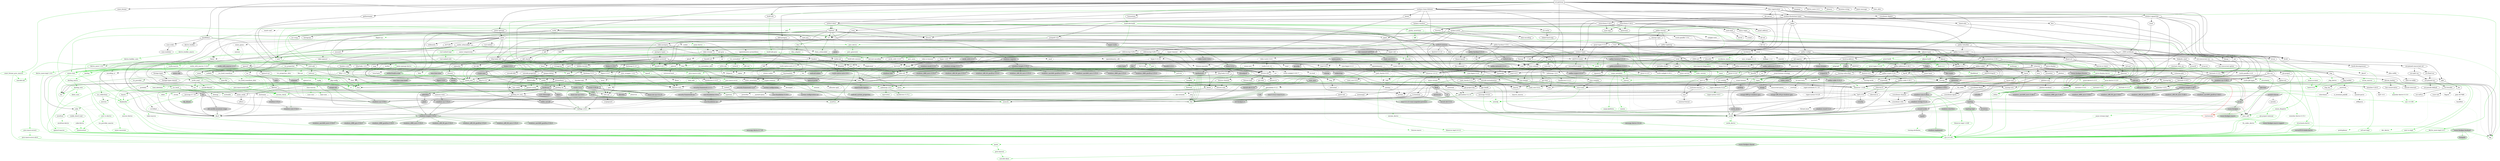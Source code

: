 digraph {
    0 [ label = "cat-gateway" shape = box]
    1 [ label = "anyhow" color = darkgreen]
    2 [ label = "base64 0.22.1" color = darkgreen]
    3 [ label = "bb8" ]
    4 [ label = "bb8-postgres" ]
    5 [ label = "bech32 0.11.0" ]
    6 [ label = "blake2b_simd" ]
    7 [ label = "build-info" ]
    8 [ label = "build-info-build" color = green3]
    9 [ label = "bytes" color = darkgreen]
    10 [ label = "c509-certificate" ]
    11 [ label = "cardano-blockchain-types" ]
    12 [ label = "cardano-chain-follower" ]
    13 [ label = "catalyst-signed-doc" ]
    14 [ label = "catalyst-types" ]
    15 [ label = "chrono" color = darkgreen]
    16 [ label = "clap" ]
    17 [ label = "const_format" ]
    18 [ label = "cpu-time" ]
    19 [ label = "crossbeam-skiplist" ]
    20 [ label = "dashmap 6.1.0" ]
    21 [ label = "derive_more 2.0.1" ]
    22 [ label = "dotenvy" ]
    23 [ label = "duration-string" ]
    24 [ label = "ed25519-dalek" ]
    25 [ label = "futures" ]
    26 [ label = "gethostname" ]
    27 [ label = "handlebars" ]
    28 [ label = "hex" ]
    29 [ label = "jsonschema 0.26.2" ]
    30 [ label = "local-ip-address" ]
    31 [ label = "memory-stats" ]
    32 [ label = "mime" color = darkgreen]
    33 [ label = "minijinja" ]
    34 [ label = "moka" ]
    35 [ label = "num-bigint 0.4.6" color = darkgreen]
    36 [ label = "num-traits" color = darkgreen]
    37 [ label = "oid-registry" ]
    38 [ label = "openssl" ]
    39 [ label = "pallas" ]
    40 [ label = "pallas-traverse 0.30.1" ]
    41 [ label = "panic-message" ]
    42 [ label = "poem" ]
    43 [ label = "poem-openapi" ]
    44 [ label = "poem-openapi-derive" color = green3]
    45 [ label = "prometheus" ]
    46 [ label = "rand 0.8.5" ]
    47 [ label = "rbac-registration" ]
    48 [ label = "regex" color = darkgreen]
    49 [ label = "rust-embed" ]
    50 [ label = "scylla" ]
    51 [ label = "serde" color = darkgreen]
    52 [ label = "serde_json" color = darkgreen]
    53 [ label = "stats_alloc" ]
    54 [ label = "strum" ]
    55 [ label = "strum_macros" color = green3]
    56 [ label = "thiserror 1.0.69" color = darkgreen]
    57 [ label = "tokio" ]
    58 [ label = "tokio-postgres" ]
    59 [ label = "tracing" ]
    60 [ label = "tracing-subscriber" ]
    61 [ label = "ulid" ]
    62 [ label = "url" color = darkgreen]
    63 [ label = "uuid" ]
    64 [ label = "x509-cert" ]
    65 [ label = "async-trait" color = green3]
    66 [ label = "futures-util" ]
    67 [ label = "parking_lot" ]
    68 [ label = "arrayref" ]
    69 [ label = "arrayvec" ]
    70 [ label = "constant_time_eq" ]
    71 [ label = "bincode" color = darkgreen]
    72 [ label = "build-info-common" color = darkgreen]
    73 [ label = "build-info-proc" color = green3]
    74 [ label = "cargo_metadata" color = green3]
    75 [ label = "git2" color = green3, style = dashed]
    76 [ label = "glob" color = darkgreen]
    77 [ label = "pretty_assertions" color = green3]
    78 [ label = "rustc_version" color = green3]
    79 [ label = "zstd" color = darkgreen]
    80 [ label = "asn1-rs" ]
    81 [ label = "bimap" ]
    82 [ label = "minicbor 0.25.1" ]
    83 [ label = "oid" ]
    84 [ label = "once_cell" color = darkgreen]
    85 [ label = "thiserror 2.0.12" color = darkgreen]
    86 [ label = "cbork-utils" ]
    87 [ label = "dirs" ]
    88 [ label = "ouroboros" ]
    89 [ label = "crossbeam-channel" ]
    90 [ label = "crossbeam-epoch" ]
    91 [ label = "hickory-resolver" ]
    92 [ label = "http 1.3.1" color = darkgreen]
    93 [ label = "humantime" ]
    94 [ label = "logcall" color = green3]
    95 [ label = "memx" ]
    96 [ label = "mithril-client" ]
    97 [ label = "pallas-crypto 0.30.1" ]
    98 [ label = "pallas-hardano 0.30.1" ]
    99 [ label = "rayon" ]
    100 [ label = "tar" ]
    101 [ label = "tracing-log" ]
    102 [ label = "ureq" ]
    103 [ label = "brotli" ]
    104 [ label = "coset" ]
    105 [ label = "jsonpath-rust" ]
    106 [ label = "jsonschema 0.28.3" ]
    107 [ label = "base64-url" ]
    108 [ label = "displaydoc" color = green3]
    109 [ label = "fluent-uri" ]
    110 [ label = "fmmap" ]
    111 [ label = "orx-concurrent-vec" ]
    112 [ label = "android-tzdata" color = darkgreen, style = "dashed,filled", fillcolor = lightgrey]
    113 [ label = "iana-time-zone" color = darkgreen, style = "dashed,filled", fillcolor = lightgrey]
    114 [ label = "js-sys" color = darkgreen, style = filled, fillcolor = lightgrey]
    115 [ label = "wasm-bindgen" color = darkgreen, style = filled, fillcolor = lightgrey]
    116 [ label = "windows-link" color = darkgreen, style = filled, fillcolor = lightgrey]
    117 [ label = "clap_builder" ]
    118 [ label = "clap_derive" color = green3, style = dashed]
    119 [ label = "const_format_proc_macros" color = green3]
    120 [ label = "libc" color = darkgreen]
    121 [ label = "winapi" style = filled, fillcolor = lightgrey]
    122 [ label = "crossbeam-utils" ]
    123 [ label = "cfg-if" color = darkgreen]
    124 [ label = "hashbrown 0.14.5" ]
    125 [ label = "lock_api" ]
    126 [ label = "parking_lot_core" ]
    127 [ label = "derive_more-impl 2.0.1" color = green3]
    128 [ label = "curve25519-dalek" ]
    129 [ label = "ed25519" ]
    130 [ label = "rand_core 0.6.4" color = darkgreen]
    131 [ label = "sha2" color = darkgreen]
    132 [ label = "subtle" color = darkgreen]
    133 [ label = "zeroize" ]
    134 [ label = "futures-channel" ]
    135 [ label = "futures-core" ]
    136 [ label = "futures-executor" style = dashed]
    137 [ label = "futures-io" ]
    138 [ label = "futures-sink" ]
    139 [ label = "futures-task" ]
    140 [ label = "rustix 0.38.44" style = filled, fillcolor = lightgrey]
    141 [ label = "windows-targets 0.52.6" color = darkgreen, style = filled, fillcolor = lightgrey]
    142 [ label = "derive_builder" ]
    143 [ label = "log" color = darkgreen]
    144 [ label = "num-order" ]
    145 [ label = "pest" color = darkgreen]
    146 [ label = "pest_derive" color = green3]
    147 [ label = "ahash" ]
    148 [ label = "bytecount" ]
    149 [ label = "email_address" ]
    150 [ label = "fancy-regex" ]
    151 [ label = "fraction" ]
    152 [ label = "idna" color = darkgreen]
    153 [ label = "itoa" color = darkgreen]
    154 [ label = "num-cmp" ]
    155 [ label = "percent-encoding" color = darkgreen]
    156 [ label = "referencing 0.26.2" ]
    157 [ label = "regex-syntax 0.8.5" color = darkgreen]
    158 [ label = "reqwest" ]
    159 [ label = "uuid-simd" ]
    160 [ label = "neli" style = filled, fillcolor = lightgrey]
    161 [ label = "windows-sys 0.59.0" color = darkgreen, style = filled, fillcolor = lightgrey]
    162 [ label = "windows-sys 0.52.0" style = filled, fillcolor = lightgrey]
    163 [ label = "async-lock" style = dashed]
    164 [ label = "event-listener" style = dashed]
    165 [ label = "loom" style = filled, fillcolor = lightgrey]
    166 [ label = "portable-atomic" ]
    167 [ label = "smallvec" color = darkgreen]
    168 [ label = "tagptr" ]
    169 [ label = "num-integer" color = darkgreen]
    170 [ label = "autocfg" color = green3]
    171 [ label = "bitflags 2.9.0" color = darkgreen]
    172 [ label = "foreign-types" ]
    173 [ label = "openssl-macros" color = green3]
    174 [ label = "openssl-sys" ]
    175 [ label = "pallas-addresses 0.30.1" ]
    176 [ label = "pallas-codec 0.30.1" ]
    177 [ label = "pallas-configs" ]
    178 [ label = "pallas-network 0.30.1" ]
    179 [ label = "pallas-primitives 0.30.1" ]
    180 [ label = "pallas-txbuilder" ]
    181 [ label = "pallas-utxorpc" ]
    182 [ label = "itertools 0.13.0" ]
    183 [ label = "paste" color = green3]
    184 [ label = "async-compression" style = dashed]
    185 [ label = "cookie" style = dashed]
    186 [ label = "headers" ]
    187 [ label = "http-body-util" ]
    188 [ label = "hyper 1.6.0" ]
    189 [ label = "hyper-util" ]
    190 [ label = "mime_guess" style = dashed]
    191 [ label = "multer" style = dashed]
    192 [ label = "nix" style = filled, fillcolor = lightgrey]
    193 [ label = "opentelemetry" style = dashed]
    194 [ label = "opentelemetry-prometheus" style = dashed]
    195 [ label = "pin-project-lite" ]
    196 [ label = "poem-derive" color = green3]
    197 [ label = "quick-xml" ]
    198 [ label = "rfc7239" ]
    199 [ label = "serde_urlencoded" ]
    200 [ label = "serde_yaml" color = darkgreen]
    201 [ label = "sync_wrapper 1.0.2" ]
    202 [ label = "tempfile" color = darkgreen]
    203 [ label = "time" style = dashed]
    204 [ label = "tokio-stream" ]
    205 [ label = "tokio-util" ]
    206 [ label = "wildmatch" ]
    207 [ label = "derive_more 1.0.0" color = darkgreen]
    208 [ label = "indexmap 2.8.0" color = darkgreen]
    209 [ label = "darling" color = green3]
    210 [ label = "proc-macro-crate" color = green3]
    211 [ label = "proc-macro2" color = green3]
    212 [ label = "quote" color = green3]
    213 [ label = "syn 2.0.100" color = green3]
    214 [ label = "fnv" color = darkgreen]
    215 [ label = "lazy_static" ]
    216 [ label = "memchr" color = darkgreen]
    217 [ label = "protobuf" style = dashed]
    218 [ label = "rand_chacha 0.3.1" ]
    219 [ label = "der-parser" ]
    220 [ label = "aho-corasick" color = darkgreen, style = dashed]
    221 [ label = "regex-automata 0.4.9" color = darkgreen]
    222 [ label = "rust-embed-impl" color = green3]
    223 [ label = "rust-embed-utils" color = darkgreen]
    224 [ label = "walkdir" color = darkgreen]
    225 [ label = "arc-swap" ]
    226 [ label = "byteorder" ]
    227 [ label = "dashmap 5.5.3" ]
    228 [ label = "histogram" ]
    229 [ label = "lz4_flex" ]
    230 [ label = "rand_pcg" ]
    231 [ label = "scylla-cql" ]
    232 [ label = "scylla-macros" color = green3]
    233 [ label = "snap" ]
    234 [ label = "socket2" ]
    235 [ label = "tokio-openssl" style = dashed]
    236 [ label = "serde_derive" color = green3]
    237 [ label = "ryu" color = darkgreen]
    238 [ label = "heck 0.5.0" color = green3]
    239 [ label = "rustversion" color = red]
    240 [ label = "thiserror-impl 1.0.69" color = green3]
    241 [ label = "backtrace" style = filled, fillcolor = lightgrey]
    242 [ label = "mio" style = dashed]
    243 [ label = "signal-hook-registry" style = "dashed,filled", fillcolor = lightgrey]
    244 [ label = "tokio-macros" color = green3, style = dashed]
    245 [ label = "fallible-iterator" ]
    246 [ label = "phf" ]
    247 [ label = "postgres-protocol" ]
    248 [ label = "postgres-types" ]
    249 [ label = "rand 0.9.0" ]
    250 [ label = "whoami" ]
    251 [ label = "tracing-attributes" color = green3, style = dashed]
    252 [ label = "tracing-core" ]
    253 [ label = "matchers" style = dashed]
    254 [ label = "nu-ansi-term" style = dashed]
    255 [ label = "sharded-slab" style = dashed]
    256 [ label = "thread_local" style = dashed]
    257 [ label = "tracing-serde" style = dashed]
    258 [ label = "web-time" style = filled, fillcolor = lightgrey]
    259 [ label = "form_urlencoded" color = darkgreen]
    260 [ label = "getrandom 0.3.2" color = darkgreen, style = dashed]
    261 [ label = "const-oid" ]
    262 [ label = "der" ]
    263 [ label = "sha1" ]
    264 [ label = "signature" ]
    265 [ label = "spki" ]
    266 [ label = "tls_codec" style = dashed]
    267 [ label = "futures-macro" color = green3, style = dashed]
    268 [ label = "pin-utils" ]
    269 [ label = "slab" style = dashed]
    270 [ label = "semver" color = darkgreen]
    271 [ label = "proc-macro-error2" color = green3]
    272 [ label = "camino" color = green3]
    273 [ label = "cargo-platform" color = green3]
    274 [ label = "libgit2-sys" color = green3, style = dashed]
    275 [ label = "diff" color = green3]
    276 [ label = "yansi" color = green3]
    277 [ label = "zstd-safe" color = darkgreen]
    278 [ label = "asn1-rs-derive" color = green3]
    279 [ label = "asn1-rs-impl" color = green3]
    280 [ label = "nom" ]
    281 [ label = "rusticata-macros" ]
    282 [ label = "half 2.5.0" ]
    283 [ label = "minicbor-derive 0.15.3" color = green3, style = dashed]
    284 [ label = "thiserror-impl 2.0.12" color = green3]
    285 [ label = "dirs-sys" ]
    286 [ label = "aliasable" ]
    287 [ label = "ouroboros_macro" color = green3]
    288 [ label = "static_assertions" ]
    289 [ label = "hickory-proto" ]
    290 [ label = "ipconfig" style = "dashed,filled", fillcolor = lightgrey]
    291 [ label = "lru-cache" ]
    292 [ label = "resolv-conf" style = dashed]
    293 [ label = "rustls 0.21.12" style = dashed]
    294 [ label = "tokio-rustls 0.24.1" style = dashed]
    295 [ label = "proc-macro-error" color = green3]
    296 [ label = "cpufeatures" color = darkgreen, style = filled, fillcolor = lightgrey]
    297 [ label = "async-recursion" color = green3]
    298 [ label = "flate2" style = dashed]
    299 [ label = "flume" style = dashed]
    300 [ label = "getrandom 0.2.15" color = darkgreen]
    301 [ label = "mithril-common" style = filled, fillcolor = lightgrey]
    302 [ label = "slog" ]
    303 [ label = "cryptoxide" ]
    304 [ label = "binary-layout" ]
    305 [ label = "tap" ]
    306 [ label = "either" color = darkgreen]
    307 [ label = "rayon-core" ]
    308 [ label = "filetime" ]
    309 [ label = "xattr" style = "dashed,filled", fillcolor = lightgrey]
    310 [ label = "rustls 0.23.25" style = dashed]
    311 [ label = "rustls-native-certs 0.7.3" style = dashed]
    312 [ label = "rustls-pki-types" style = dashed]
    313 [ label = "webpki-roots" style = dashed]
    314 [ label = "alloc-no-stdlib" ]
    315 [ label = "alloc-stdlib" style = dashed]
    316 [ label = "brotli-decompressor" ]
    317 [ label = "ciborium" ]
    318 [ label = "ciborium-io" ]
    319 [ label = "referencing 0.28.3" ]
    320 [ label = "borrow-or-share" ]
    321 [ label = "ref-cast" ]
    322 [ label = "enum_dispatch" color = green3]
    323 [ label = "fs4" style = dashed]
    324 [ label = "memmap2" ]
    325 [ label = "parse-display" ]
    326 [ label = "orx-concurrent-option" ]
    327 [ label = "orx-fixed-vec" ]
    328 [ label = "orx-pinned-concurrent-col" ]
    329 [ label = "orx-pinned-vec" ]
    330 [ label = "orx-pseudo-default" ]
    331 [ label = "orx-split-vec" ]
    332 [ label = "android_system_properties" color = darkgreen, style = "dashed,filled", fillcolor = lightgrey]
    333 [ label = "core-foundation-sys" color = darkgreen, style = "dashed,filled", fillcolor = lightgrey]
    334 [ label = "iana-time-zone-haiku" color = darkgreen, style = "dashed,filled", fillcolor = lightgrey]
    335 [ label = "windows-core 0.52.0" color = darkgreen, style = "dashed,filled", fillcolor = lightgrey]
    336 [ label = "wasm-bindgen-macro" color = green3, style = filled, fillcolor = lightgrey]
    337 [ label = "anstream" style = dashed]
    338 [ label = "anstyle" ]
    339 [ label = "clap_lex" ]
    340 [ label = "strsim" color = darkgreen, style = dashed]
    341 [ label = "unicode-xid" color = green3]
    342 [ label = "winapi-i686-pc-windows-gnu" style = filled, fillcolor = lightgrey]
    343 [ label = "winapi-x86_64-pc-windows-gnu" style = filled, fillcolor = lightgrey]
    344 [ label = "allocator-api2" style = dashed]
    345 [ label = "scopeguard" ]
    346 [ label = "redox_syscall" style = filled, fillcolor = lightgrey]
    347 [ label = "curve25519-dalek-derive" color = green3, style = filled, fillcolor = lightgrey]
    348 [ label = "digest 0.10.7" color = darkgreen]
    349 [ label = "fiat-crypto" style = filled, fillcolor = lightgrey]
    350 [ label = "pkcs8" style = dashed]
    351 [ label = "zeroize_derive" color = green3, style = dashed]
    352 [ label = "errno" color = darkgreen, style = filled, fillcolor = lightgrey]
    353 [ label = "linux-raw-sys 0.4.15" style = filled, fillcolor = lightgrey]
    354 [ label = "windows_aarch64_gnullvm 0.52.6" color = darkgreen, style = filled, fillcolor = lightgrey]
    355 [ label = "windows_aarch64_msvc 0.52.6" color = darkgreen, style = filled, fillcolor = lightgrey]
    356 [ label = "windows_i686_gnu 0.52.6" color = darkgreen, style = filled, fillcolor = lightgrey]
    357 [ label = "windows_i686_gnullvm 0.52.6" color = darkgreen, style = filled, fillcolor = lightgrey]
    358 [ label = "windows_i686_msvc 0.52.6" color = darkgreen, style = filled, fillcolor = lightgrey]
    359 [ label = "windows_x86_64_gnu 0.52.6" color = darkgreen, style = filled, fillcolor = lightgrey]
    360 [ label = "windows_x86_64_gnullvm 0.52.6" color = darkgreen, style = filled, fillcolor = lightgrey]
    361 [ label = "windows_x86_64_msvc 0.52.6" color = darkgreen, style = filled, fillcolor = lightgrey]
    362 [ label = "derive_builder_macro" color = green3]
    363 [ label = "num-modular" ]
    364 [ label = "ucd-trie" color = darkgreen]
    365 [ label = "pest_generator" color = green3]
    366 [ label = "version_check" color = green3]
    367 [ label = "zerocopy 0.7.35" ]
    368 [ label = "bit-set" ]
    369 [ label = "num" ]
    370 [ label = "idna_adapter" color = darkgreen]
    371 [ label = "utf8_iter" color = darkgreen]
    372 [ label = "encoding_rs" style = dashed]
    373 [ label = "h2 0.4.8" style = dashed]
    374 [ label = "http-body 1.0.1" ]
    375 [ label = "hyper-rustls" style = "dashed,filled", fillcolor = lightgrey]
    376 [ label = "ipnet" ]
    377 [ label = "quinn" style = "dashed,filled", fillcolor = lightgrey]
    378 [ label = "rustls-native-certs 0.8.1" style = "dashed,filled", fillcolor = lightgrey]
    379 [ label = "rustls-pemfile 2.2.0" style = dashed]
    380 [ label = "system-configuration" style = "dashed,filled", fillcolor = lightgrey]
    381 [ label = "tokio-rustls 0.26.2" style = "dashed,filled", fillcolor = lightgrey]
    382 [ label = "tower 0.5.2" style = filled, fillcolor = lightgrey]
    383 [ label = "tower-service" ]
    384 [ label = "wasm-bindgen-futures" style = filled, fillcolor = lightgrey]
    385 [ label = "wasm-streams" style = "dashed,filled", fillcolor = lightgrey]
    386 [ label = "web-sys" style = filled, fillcolor = lightgrey]
    387 [ label = "windows-registry" style = filled, fillcolor = lightgrey]
    388 [ label = "outref" ]
    389 [ label = "vsimd" ]
    390 [ label = "neli-proc-macros" color = green3, style = filled, fillcolor = lightgrey]
    391 [ label = "event-listener-strategy" style = dashed]
    392 [ label = "concurrent-queue" style = dashed]
    393 [ label = "parking" style = "dashed,filled", fillcolor = lightgrey]
    394 [ label = "generator" style = filled, fillcolor = lightgrey]
    395 [ label = "scoped-tls" style = filled, fillcolor = lightgrey]
    396 [ label = "foreign-types-shared" ]
    397 [ label = "cc" color = green3]
    398 [ label = "openssl-src" color = green3, style = dashed]
    399 [ label = "pkg-config" color = green3]
    400 [ label = "vcpkg" color = green3]
    401 [ label = "base58" ]
    402 [ label = "bech32 0.9.1" ]
    403 [ label = "crc" ]
    404 [ label = "minicbor 0.20.0" ]
    405 [ label = "num-rational" ]
    406 [ label = "serde_with 3.12.0" ]
    407 [ label = "criterion" ]
    408 [ label = "pallas-wallet" ]
    409 [ label = "pallas-applying" ]
    410 [ label = "prost-types 0.13.5" ]
    411 [ label = "utxorpc-spec" ]
    412 [ label = "aes-gcm" style = dashed]
    413 [ label = "hkdf" style = dashed]
    414 [ label = "hmac" ]
    415 [ label = "base64 0.21.7" ]
    416 [ label = "headers-core" ]
    417 [ label = "httpdate" ]
    418 [ label = "httparse" style = dashed]
    419 [ label = "want" style = dashed]
    420 [ label = "unicase" color = darkgreen, style = dashed]
    421 [ label = "spin" style = dashed]
    422 [ label = "cfg_aliases" color = green3, style = filled, fillcolor = lightgrey]
    423 [ label = "opentelemetry_sdk" style = dashed]
    424 [ label = "uncased" ]
    425 [ label = "unsafe-libyaml" color = darkgreen]
    426 [ label = "fastrand" color = darkgreen]
    427 [ label = "rustix 1.0.3" color = darkgreen, style = filled, fillcolor = lightgrey]
    428 [ label = "deranged" style = dashed]
    429 [ label = "num-conv" color = darkgreen, style = dashed]
    430 [ label = "powerfmt" style = dashed]
    431 [ label = "time-core" color = darkgreen, style = dashed]
    432 [ label = "time-macros" color = green3, style = dashed]
    433 [ label = "derive_more-impl 1.0.0" color = green3]
    434 [ label = "equivalent" color = darkgreen]
    435 [ label = "hashbrown 0.15.2" color = darkgreen]
    436 [ label = "darling_core" color = green3]
    437 [ label = "darling_macro" color = green3]
    438 [ label = "toml_edit" color = green3]
    439 [ label = "unicode-ident" color = green3]
    440 [ label = "ppv-lite86" ]
    441 [ label = "same-file" color = darkgreen]
    442 [ label = "winapi-util" color = darkgreen, style = filled, fillcolor = lightgrey]
    443 [ label = "twox-hash" style = dashed]
    444 [ label = "bigdecimal" style = dashed]
    445 [ label = "num-bigint 0.3.3" style = dashed]
    446 [ label = "secrecy" style = dashed]
    447 [ label = "stable_deref_trait" color = darkgreen]
    448 [ label = "yoke" color = darkgreen]
    449 [ label = "addr2line" style = filled, fillcolor = lightgrey]
    450 [ label = "miniz_oxide" ]
    451 [ label = "object" style = filled, fillcolor = lightgrey]
    452 [ label = "rustc-demangle" style = filled, fillcolor = lightgrey]
    453 [ label = "wasi 0.11.0+wasi-snapshot-preview1" color = darkgreen, style = filled, fillcolor = lightgrey]
    454 [ label = "phf_shared" ]
    455 [ label = "md-5" ]
    456 [ label = "stringprep" ]
    457 [ label = "rand_chacha 0.9.0" style = dashed]
    458 [ label = "rand_core 0.9.3" ]
    459 [ label = "zerocopy 0.8.24" ]
    460 [ label = "wasite" style = filled, fillcolor = lightgrey]
    461 [ label = "valuable" style = "dashed,filled", fillcolor = lightgrey]
    462 [ label = "regex-automata 0.1.10" style = dashed]
    463 [ label = "overload" style = dashed]
    464 [ label = "r-efi" color = darkgreen, style = "dashed,filled", fillcolor = lightgrey]
    465 [ label = "wasi 0.14.2+wasi-0.2.4" color = darkgreen, style = "dashed,filled", fillcolor = lightgrey]
    466 [ label = "der_derive" color = green3, style = dashed]
    467 [ label = "flagset" style = dashed]
    468 [ label = "pem-rfc7468" style = dashed]
    469 [ label = "base64ct" style = dashed]
    470 [ label = "tls_codec_derive" color = green3, style = dashed]
    471 [ label = "proc-macro-error-attr2" color = green3]
    472 [ label = "libz-sys" color = green3, style = dashed]
    473 [ label = "zstd-sys" color = darkgreen]
    474 [ label = "synstructure" color = green3]
    475 [ label = "minimal-lexical" ]
    476 [ label = "crunchy" style = filled, fillcolor = lightgrey]
    477 [ label = "option-ext" ]
    478 [ label = "redox_users" style = filled, fillcolor = lightgrey]
    479 [ label = "windows-sys 0.48.0" style = filled, fillcolor = lightgrey]
    480 [ label = "heck 0.4.1" color = green3]
    481 [ label = "proc-macro2-diagnostics" color = green3]
    482 [ label = "data-encoding" ]
    483 [ label = "enum-as-inner" color = green3]
    484 [ label = "rustls-pemfile 1.0.4" style = dashed]
    485 [ label = "tinyvec" ]
    486 [ label = "widestring" style = "dashed,filled", fillcolor = lightgrey]
    487 [ label = "winreg" style = "dashed,filled", fillcolor = lightgrey]
    488 [ label = "linked-hash-map" ]
    489 [ label = "hostname" style = dashed]
    490 [ label = "ring" style = dashed]
    491 [ label = "rustls-webpki 0.101.7" style = dashed]
    492 [ label = "sct" style = dashed]
    493 [ label = "proc-macro-error-attr" color = green3]
    494 [ label = "syn 1.0.109" color = green3]
    495 [ label = "crc32fast" style = dashed]
    496 [ label = "nanorand" style = dashed]
    497 [ label = "blake2 0.10.6" style = filled, fillcolor = lightgrey]
    498 [ label = "ckb-merkle-mountain-range" style = filled, fillcolor = lightgrey]
    499 [ label = "fixed" style = filled, fillcolor = lightgrey]
    500 [ label = "kes-summed-ed25519" style = filled, fillcolor = lightgrey]
    501 [ label = "mithril-build-script" color = green3, style = filled, fillcolor = lightgrey]
    502 [ label = "mithril-stm" style = filled, fillcolor = lightgrey]
    503 [ label = "pallas-addresses 0.31.0" style = "dashed,filled", fillcolor = lightgrey]
    504 [ label = "pallas-codec 0.31.0" style = "dashed,filled", fillcolor = lightgrey]
    505 [ label = "pallas-hardano 0.31.0" style = "dashed,filled", fillcolor = lightgrey]
    506 [ label = "pallas-network 0.31.0" style = "dashed,filled", fillcolor = lightgrey]
    507 [ label = "pallas-primitives 0.31.0" style = "dashed,filled", fillcolor = lightgrey]
    508 [ label = "pallas-traverse 0.31.0" style = "dashed,filled", fillcolor = lightgrey]
    509 [ label = "serde_bytes" style = filled, fillcolor = lightgrey]
    510 [ label = "typetag" style = filled, fillcolor = lightgrey]
    511 [ label = "doc-comment" ]
    512 [ label = "crossbeam-deque" ]
    513 [ label = "libredox" style = filled, fillcolor = lightgrey]
    514 [ label = "rustls-webpki 0.103.1" style = dashed]
    515 [ label = "openssl-probe" style = "dashed,filled", fillcolor = lightgrey]
    516 [ label = "schannel" style = "dashed,filled", fillcolor = lightgrey]
    517 [ label = "security-framework 2.11.1" style = "dashed,filled", fillcolor = lightgrey]
    518 [ label = "ciborium-ll" ]
    519 [ label = "ref-cast-impl" color = green3]
    520 [ label = "parse-display-derive" color = green3]
    521 [ label = "orx-iterable" ]
    522 [ label = "wasm-bindgen-macro-support" color = green3, style = filled, fillcolor = lightgrey]
    523 [ label = "anstyle-parse" style = dashed]
    524 [ label = "anstyle-query" style = dashed]
    525 [ label = "anstyle-wincon" style = "dashed,filled", fillcolor = lightgrey]
    526 [ label = "colorchoice" style = dashed]
    527 [ label = "is_terminal_polyfill" style = dashed]
    528 [ label = "utf8parse" style = dashed]
    529 [ label = "block-buffer" color = darkgreen, style = dashed]
    530 [ label = "crypto-common" color = darkgreen]
    531 [ label = "derive_builder_core" color = green3]
    532 [ label = "pest_meta" color = green3]
    533 [ label = "zerocopy-derive 0.7.35" color = green3, style = filled, fillcolor = lightgrey]
    534 [ label = "bit-vec" ]
    535 [ label = "num-complex" ]
    536 [ label = "num-iter" ]
    537 [ label = "icu_normalizer" color = darkgreen]
    538 [ label = "icu_properties" color = darkgreen]
    539 [ label = "atomic-waker" style = dashed]
    540 [ label = "quinn-proto" style = "dashed,filled", fillcolor = lightgrey]
    541 [ label = "quinn-udp" style = "dashed,filled", fillcolor = lightgrey]
    542 [ label = "rustc-hash" style = "dashed,filled", fillcolor = lightgrey]
    543 [ label = "security-framework 3.2.0" style = "dashed,filled", fillcolor = lightgrey]
    544 [ label = "core-foundation 0.9.4" style = "dashed,filled", fillcolor = lightgrey]
    545 [ label = "system-configuration-sys" style = "dashed,filled", fillcolor = lightgrey]
    546 [ label = "tower-layer" ]
    547 [ label = "windows-result 0.3.2" style = filled, fillcolor = lightgrey]
    548 [ label = "windows-strings 0.3.1" style = filled, fillcolor = lightgrey]
    549 [ label = "windows-targets 0.53.0" style = filled, fillcolor = lightgrey]
    550 [ label = "windows 0.58.0" style = filled, fillcolor = lightgrey]
    551 [ label = "jobserver" color = green3, style = dashed]
    552 [ label = "shlex" color = green3]
    553 [ label = "crc-catalog" ]
    554 [ label = "half 1.8.3" style = dashed]
    555 [ label = "minicbor-derive 0.13.0" color = green3, style = dashed]
    556 [ label = "indexmap 1.9.3" style = dashed]
    557 [ label = "serde_with_macros 3.12.0" color = green3, style = dashed]
    558 [ label = "anes" ]
    559 [ label = "cast" ]
    560 [ label = "criterion-plot" ]
    561 [ label = "is-terminal" ]
    562 [ label = "itertools 0.10.5" ]
    563 [ label = "oorandom" ]
    564 [ label = "plotters" style = dashed]
    565 [ label = "tinytemplate" ]
    566 [ label = "bip39" ]
    567 [ label = "ed25519-bip32" ]
    568 [ label = "prost 0.13.5" ]
    569 [ label = "pbjson" ]
    570 [ label = "pbjson-types" ]
    571 [ label = "prost 0.12.6" color = darkgreen]
    572 [ label = "tonic" ]
    573 [ label = "aead" style = dashed]
    574 [ label = "aes" style = dashed]
    575 [ label = "cipher" style = dashed]
    576 [ label = "ctr" style = dashed]
    577 [ label = "ghash" style = dashed]
    578 [ label = "try-lock" style = dashed]
    579 [ label = "linux-raw-sys 0.9.3" color = darkgreen, style = filled, fillcolor = lightgrey]
    580 [ label = "ident_case" color = green3]
    581 [ label = "toml_datetime" color = green3]
    582 [ label = "winnow" color = green3, style = dashed]
    583 [ label = "libm" style = dashed]
    584 [ label = "yoke-derive" color = green3, style = dashed]
    585 [ label = "zerofrom" color = darkgreen]
    586 [ label = "gimli" style = filled, fillcolor = lightgrey]
    587 [ label = "adler2" ]
    588 [ label = "siphasher" ]
    589 [ label = "unicode-bidi" ]
    590 [ label = "unicode-normalization" ]
    591 [ label = "unicode-properties" ]
    592 [ label = "zerocopy-derive 0.8.24" color = green3, style = filled, fillcolor = lightgrey]
    593 [ label = "regex-syntax 0.6.29" style = dashed]
    594 [ label = "wit-bindgen-rt" color = darkgreen, style = "dashed,filled", fillcolor = lightgrey]
    595 [ label = "windows-targets 0.48.5" style = filled, fillcolor = lightgrey]
    596 [ label = "tinyvec_macros" style = dashed]
    597 [ label = "windows 0.52.0" style = "dashed,filled", fillcolor = lightgrey]
    598 [ label = "untrusted" style = dashed]
    599 [ label = "az" style = filled, fillcolor = lightgrey]
    600 [ label = "bytemuck" style = filled, fillcolor = lightgrey]
    601 [ label = "typenum" color = darkgreen]
    602 [ label = "blake2 0.9.2" style = filled, fillcolor = lightgrey]
    603 [ label = "rand_core 0.5.1" style = filled, fillcolor = lightgrey]
    604 [ label = "serde_with 2.3.3" style = "dashed,filled", fillcolor = lightgrey]
    605 [ label = "blst" style = filled, fillcolor = lightgrey]
    606 [ label = "pallas-crypto 0.31.0" style = "dashed,filled", fillcolor = lightgrey]
    607 [ label = "erased-serde" style = filled, fillcolor = lightgrey]
    608 [ label = "inventory" style = filled, fillcolor = lightgrey]
    609 [ label = "typetag-impl" color = green3, style = filled, fillcolor = lightgrey]
    610 [ label = "security-framework-sys" style = "dashed,filled", fillcolor = lightgrey]
    611 [ label = "structmeta" color = green3]
    612 [ label = "orx-self-or" ]
    613 [ label = "wasm-bindgen-backend" color = green3, style = filled, fillcolor = lightgrey]
    614 [ label = "wasm-bindgen-shared" color = green3, style = filled, fillcolor = lightgrey]
    615 [ label = "generic-array" color = darkgreen]
    616 [ label = "icu_collections" color = darkgreen]
    617 [ label = "icu_normalizer_data" color = darkgreen, style = dashed]
    618 [ label = "icu_provider" color = darkgreen]
    619 [ label = "utf16_iter" color = darkgreen]
    620 [ label = "write16" color = darkgreen]
    621 [ label = "zerovec" color = darkgreen]
    622 [ label = "icu_locid_transform" color = darkgreen, style = dashed]
    623 [ label = "icu_properties_data" color = darkgreen, style = dashed]
    624 [ label = "tinystr" color = darkgreen]
    625 [ label = "core-foundation 0.10.0" style = "dashed,filled", fillcolor = lightgrey]
    626 [ label = "windows_aarch64_gnullvm 0.53.0" style = filled, fillcolor = lightgrey]
    627 [ label = "windows_aarch64_msvc 0.53.0" style = filled, fillcolor = lightgrey]
    628 [ label = "windows_i686_gnu 0.53.0" style = filled, fillcolor = lightgrey]
    629 [ label = "windows_i686_gnullvm 0.53.0" style = filled, fillcolor = lightgrey]
    630 [ label = "windows_i686_msvc 0.53.0" style = filled, fillcolor = lightgrey]
    631 [ label = "windows_x86_64_gnu 0.53.0" style = filled, fillcolor = lightgrey]
    632 [ label = "windows_x86_64_gnullvm 0.53.0" style = filled, fillcolor = lightgrey]
    633 [ label = "windows_x86_64_msvc 0.53.0" style = filled, fillcolor = lightgrey]
    634 [ label = "windows-core 0.58.0" style = filled, fillcolor = lightgrey]
    635 [ label = "hashbrown 0.12.3" style = dashed]
    636 [ label = "hermit-abi 0.5.0" style = filled, fillcolor = lightgrey]
    637 [ label = "plotters-backend" style = dashed]
    638 [ label = "plotters-svg" style = dashed]
    639 [ label = "bitcoin_hashes" ]
    640 [ label = "prost-derive 0.13.5" color = green3, style = dashed]
    641 [ label = "pbjson-build" color = green3]
    642 [ label = "prost-build" color = green3]
    643 [ label = "prost-derive 0.12.6" color = green3, style = dashed]
    644 [ label = "async-stream" style = dashed]
    645 [ label = "axum" style = dashed]
    646 [ label = "h2 0.3.26" style = dashed]
    647 [ label = "http 0.2.12" ]
    648 [ label = "http-body 0.4.6" ]
    649 [ label = "hyper 0.14.32" style = dashed]
    650 [ label = "hyper-timeout" style = dashed]
    651 [ label = "pin-project" ]
    652 [ label = "tower 0.4.13" style = dashed]
    653 [ label = "inout" style = dashed]
    654 [ label = "opaque-debug" ]
    655 [ label = "polyval" style = dashed]
    656 [ label = "zerofrom-derive" color = green3, style = dashed]
    657 [ label = "windows_aarch64_gnullvm 0.48.5" style = filled, fillcolor = lightgrey]
    658 [ label = "windows_aarch64_msvc 0.48.5" style = filled, fillcolor = lightgrey]
    659 [ label = "windows_i686_gnu 0.48.5" style = filled, fillcolor = lightgrey]
    660 [ label = "windows_i686_msvc 0.48.5" style = filled, fillcolor = lightgrey]
    661 [ label = "windows_x86_64_gnu 0.48.5" style = filled, fillcolor = lightgrey]
    662 [ label = "windows_x86_64_gnullvm 0.48.5" style = filled, fillcolor = lightgrey]
    663 [ label = "windows_x86_64_msvc 0.48.5" style = filled, fillcolor = lightgrey]
    664 [ label = "crypto-mac" style = filled, fillcolor = lightgrey]
    665 [ label = "digest 0.9.0" style = filled, fillcolor = lightgrey]
    666 [ label = "base64 0.13.1" style = "dashed,filled", fillcolor = lightgrey]
    667 [ label = "serde_with_macros 2.3.3" color = green3, style = "dashed,filled", fillcolor = lightgrey]
    668 [ label = "threadpool" style = filled, fillcolor = lightgrey]
    669 [ label = "typeid" style = filled, fillcolor = lightgrey]
    670 [ label = "structmeta-derive" color = green3]
    671 [ label = "bumpalo" color = green3, style = filled, fillcolor = lightgrey]
    672 [ label = "icu_locid" color = darkgreen]
    673 [ label = "icu_provider_macros" color = green3, style = dashed]
    674 [ label = "writeable" color = darkgreen]
    675 [ label = "zerovec-derive" color = green3, style = dashed]
    676 [ label = "icu_locid_transform_data" color = darkgreen, style = dashed]
    677 [ label = "windows-implement" color = green3, style = filled, fillcolor = lightgrey]
    678 [ label = "windows-interface" color = green3, style = filled, fillcolor = lightgrey]
    679 [ label = "windows-result 0.2.0" style = filled, fillcolor = lightgrey]
    680 [ label = "windows-strings 0.1.0" style = filled, fillcolor = lightgrey]
    681 [ label = "bitcoin-internals" ]
    682 [ label = "hex-conservative" ]
    683 [ label = "itertools 0.14.0" color = green3, style = dashed]
    684 [ label = "itertools 0.11.0" color = green3]
    685 [ label = "prost-types 0.12.6" color = green3]
    686 [ label = "itertools 0.12.1" color = green3]
    687 [ label = "multimap" color = green3]
    688 [ label = "petgraph" color = green3]
    689 [ label = "prettyplease" color = green3, style = dashed]
    690 [ label = "async-stream-impl" color = green3, style = dashed]
    691 [ label = "axum-core" style = dashed]
    692 [ label = "bitflags 1.3.2" style = dashed]
    693 [ label = "matchit" style = dashed]
    694 [ label = "sync_wrapper 0.1.2" style = dashed]
    695 [ label = "tokio-io-timeout" style = dashed]
    696 [ label = "pin-project-internal" color = green3]
    697 [ label = "universal-hash" style = dashed]
    698 [ label = "num_cpus" style = filled, fillcolor = lightgrey]
    699 [ label = "litemap" color = darkgreen]
    700 [ label = "fixedbitset" color = green3]
    701 [ label = "hermit-abi 0.3.9" style = filled, fillcolor = lightgrey]
    0 -> 4 [ ]
    0 -> 7 [ ]
    0 -> 8 [ color = green3]
    0 -> 12 [ ]
    0 -> 13 [ ]
    0 -> 17 [ ]
    0 -> 21 [ ]
    0 -> 22 [ ]
    0 -> 23 [ ]
    0 -> 26 [ ]
    0 -> 27 [ ]
    0 -> 29 [ ]
    0 -> 30 [ ]
    0 -> 31 [ ]
    0 -> 33 [ ]
    0 -> 41 [ ]
    0 -> 43 [ ]
    0 -> 47 [ ]
    0 -> 50 [ ]
    0 -> 53 [ ]
    0 -> 61 [ ]
    3 -> 65 [ color = green3]
    3 -> 66 [ ]
    3 -> 57 [ ]
    4 -> 3 [ ]
    4 -> 58 [ ]
    6 -> 68 [ ]
    6 -> 69 [ ]
    6 -> 70 [ ]
    7 -> 73 [ color = green3]
    8 -> 1 [ color = green3]
    8 -> 2 [ color = green3]
    8 -> 71 [ color = green3]
    8 -> 72 [ color = green3]
    8 -> 74 [ color = green3]
    8 -> 75 [ color = green3, style = dotted]
    8 -> 76 [ color = green3]
    8 -> 77 [ color = green3]
    8 -> 78 [ color = green3]
    8 -> 79 [ color = green3]
    10 -> 1 [ ]
    10 -> 81 [ ]
    10 -> 24 [ ]
    10 -> 28 [ ]
    10 -> 82 [ ]
    10 -> 83 [ ]
    10 -> 37 [ ]
    10 -> 48 [ ]
    10 -> 54 [ ]
    10 -> 85 [ ]
    11 -> 14 [ ]
    11 -> 86 [ ]
    11 -> 20 [ ]
    11 -> 87 [ ]
    11 -> 88 [ ]
    11 -> 39 [ ]
    11 -> 54 [ ]
    12 -> 11 [ ]
    12 -> 18 [ ]
    12 -> 19 [ ]
    12 -> 91 [ ]
    12 -> 93 [ ]
    12 -> 94 [ color = green3]
    12 -> 95 [ ]
    12 -> 96 [ ]
    12 -> 34 [ ]
    12 -> 98 [ ]
    12 -> 102 [ ]
    13 -> 1 [ ]
    13 -> 103 [ ]
    13 -> 14 [ ]
    13 -> 16 [ ]
    13 -> 104 [ ]
    13 -> 25 [ ]
    13 -> 105 [ ]
    13 -> 106 [ ]
    13 -> 54 [ ]
    14 -> 107 [ ]
    14 -> 6 [ ]
    14 -> 15 [ ]
    14 -> 108 [ color = green3]
    14 -> 24 [ ]
    14 -> 109 [ ]
    14 -> 110 [ ]
    14 -> 82 [ ]
    14 -> 111 [ ]
    14 -> 97 [ ]
    14 -> 85 [ ]
    14 -> 59 [ ]
    14 -> 63 [ ]
    15 -> 112 [ color = darkgreen, arrowType = empty, fillcolor = lightgrey, style = dotted]
    15 -> 113 [ color = darkgreen, arrowType = empty, fillcolor = lightgrey, style = dotted]
    15 -> 36 [ color = darkgreen]
    15 -> 51 [ color = darkgreen, style = dotted]
    15 -> 116 [ color = darkgreen, arrowType = empty, fillcolor = lightgrey, style = dotted]
    16 -> 117 [ ]
    16 -> 118 [ color = green3, style = dotted]
    17 -> 119 [ color = green3]
    18 -> 120 [ arrowType = empty, fillcolor = lightgrey]
    18 -> 121 [ arrowType = empty, fillcolor = lightgrey]
    19 -> 90 [ ]
    20 -> 124 [ ]
    20 -> 125 [ ]
    20 -> 126 [ ]
    20 -> 99 [ style = dotted]
    21 -> 127 [ color = green3]
    24 -> 128 [ ]
    24 -> 129 [ ]
    24 -> 131 [ ]
    25 -> 136 [ style = dotted]
    26 -> 140 [ arrowType = empty, fillcolor = lightgrey]
    27 -> 142 [ ]
    27 -> 144 [ ]
    27 -> 146 [ color = green3]
    27 -> 52 [ ]
    29 -> 148 [ ]
    29 -> 149 [ ]
    29 -> 150 [ ]
    29 -> 151 [ ]
    29 -> 154 [ ]
    29 -> 156 [ ]
    29 -> 158 [ style = dotted]
    29 -> 159 [ ]
    30 -> 160 [ arrowType = empty, fillcolor = lightgrey]
    30 -> 56 [ ]
    30 -> 161 [ arrowType = empty, fillcolor = lightgrey]
    31 -> 120 [ arrowType = empty, fillcolor = lightgrey]
    31 -> 162 [ arrowType = empty, fillcolor = lightgrey]
    33 -> 51 [ ]
    34 -> 163 [ style = dotted]
    34 -> 89 [ ]
    34 -> 90 [ ]
    34 -> 66 [ style = dotted]
    34 -> 165 [ arrowType = empty, fillcolor = lightgrey]
    34 -> 67 [ ]
    34 -> 166 [ ]
    34 -> 78 [ color = green3, arrowType = empty, fillcolor = lightgrey]
    34 -> 168 [ ]
    34 -> 56 [ ]
    34 -> 63 [ ]
    35 -> 169 [ color = darkgreen]
    36 -> 170 [ color = green3]
    37 -> 80 [ ]
    38 -> 171 [ ]
    38 -> 123 [ ]
    38 -> 172 [ ]
    38 -> 84 [ ]
    38 -> 173 [ color = green3]
    38 -> 174 [ ]
    39 -> 177 [ ]
    39 -> 178 [ ]
    39 -> 180 [ ]
    39 -> 181 [ ]
    40 -> 182 [ ]
    40 -> 175 [ ]
    40 -> 179 [ ]
    40 -> 183 [ color = green3]
    42 -> 184 [ style = dotted]
    42 -> 15 [ style = dotted]
    42 -> 185 [ style = dotted]
    42 -> 186 [ ]
    42 -> 28 [ style = dotted]
    42 -> 187 [ ]
    42 -> 189 [ ]
    42 -> 190 [ style = dotted]
    42 -> 191 [ style = dotted]
    42 -> 192 [ arrowType = empty, fillcolor = lightgrey]
    42 -> 194 [ style = dotted]
    42 -> 196 [ color = green3]
    42 -> 197 [ style = dotted]
    42 -> 48 [ ]
    42 -> 198 [ ]
    42 -> 49 [ style = dotted]
    42 -> 52 [ ]
    42 -> 199 [ ]
    42 -> 200 [ style = dotted]
    42 -> 201 [ ]
    42 -> 202 [ style = dotted]
    42 -> 204 [ style = dotted]
    42 -> 206 [ ]
    43 -> 207 [ ]
    43 -> 42 [ ]
    43 -> 44 [ color = green3]
    43 -> 62 [ style = dotted]
    43 -> 63 [ style = dotted]
    44 -> 209 [ color = green3]
    44 -> 92 [ color = green3]
    44 -> 32 [ color = green3]
    44 -> 210 [ color = green3]
    44 -> 48 [ color = green3]
    44 -> 56 [ color = green3]
    45 -> 214 [ ]
    45 -> 215 [ ]
    45 -> 216 [ ]
    45 -> 67 [ ]
    45 -> 217 [ style = dotted]
    45 -> 56 [ ]
    46 -> 218 [ style = dotted]
    47 -> 103 [ ]
    47 -> 10 [ ]
    47 -> 11 [ ]
    47 -> 219 [ ]
    47 -> 64 [ ]
    47 -> 79 [ ]
    48 -> 221 [ color = darkgreen]
    49 -> 222 [ color = green3]
    50 -> 225 [ ]
    50 -> 2 [ style = dotted]
    50 -> 227 [ ]
    50 -> 25 [ ]
    50 -> 228 [ ]
    50 -> 182 [ ]
    50 -> 215 [ ]
    50 -> 46 [ ]
    50 -> 230 [ ]
    50 -> 231 [ ]
    50 -> 200 [ style = dotted]
    50 -> 235 [ style = dotted]
    50 -> 59 [ ]
    50 -> 62 [ style = dotted]
    51 -> 236 [ color = green3, style = dotted]
    51 -> 236 [ color = green3, arrowType = empty, fillcolor = lightgrey]
    52 -> 153 [ color = darkgreen]
    52 -> 216 [ color = darkgreen]
    52 -> 237 [ color = darkgreen]
    52 -> 51 [ color = darkgreen]
    54 -> 55 [ color = green3, style = dotted]
    55 -> 238 [ color = green3]
    55 -> 239 [ color = green3]
    55 -> 213 [ color = green3]
    56 -> 240 [ color = green3]
    57 -> 241 [ arrowType = empty, fillcolor = lightgrey]
    57 -> 9 [ style = dotted]
    57 -> 242 [ style = dotted]
    57 -> 67 [ style = dotted]
    57 -> 195 [ ]
    57 -> 243 [ arrowType = empty, fillcolor = lightgrey, style = dotted]
    57 -> 234 [ arrowType = empty, fillcolor = lightgrey, style = dotted]
    57 -> 244 [ color = green3, style = dotted]
    58 -> 65 [ color = green3]
    58 -> 66 [ ]
    58 -> 155 [ ]
    58 -> 246 [ ]
    58 -> 248 [ ]
    58 -> 205 [ ]
    58 -> 250 [ ]
    59 -> 143 [ style = dotted]
    59 -> 195 [ ]
    59 -> 251 [ color = green3, style = dotted]
    59 -> 252 [ ]
    60 -> 253 [ style = dotted]
    60 -> 254 [ style = dotted]
    60 -> 48 [ style = dotted]
    60 -> 52 [ style = dotted]
    60 -> 255 [ style = dotted]
    60 -> 167 [ style = dotted]
    60 -> 256 [ style = dotted]
    60 -> 203 [ style = dotted]
    60 -> 59 [ style = dotted]
    60 -> 101 [ style = dotted]
    60 -> 257 [ style = dotted]
    61 -> 249 [ style = dotted]
    61 -> 63 [ style = dotted]
    61 -> 258 [ arrowType = empty, fillcolor = lightgrey]
    62 -> 259 [ color = darkgreen]
    62 -> 152 [ color = darkgreen]
    63 -> 260 [ arrowType = empty, fillcolor = lightgrey, style = dotted]
    63 -> 51 [ style = dotted]
    64 -> 263 [ style = dotted]
    64 -> 264 [ style = dotted]
    64 -> 265 [ ]
    64 -> 266 [ style = dotted]
    65 -> 213 [ color = green3]
    66 -> 134 [ style = dotted]
    66 -> 137 [ style = dotted]
    66 -> 267 [ color = green3, style = dotted]
    66 -> 139 [ ]
    66 -> 216 [ style = dotted]
    66 -> 195 [ ]
    66 -> 268 [ ]
    66 -> 269 [ style = dotted]
    67 -> 125 [ ]
    67 -> 126 [ ]
    71 -> 51 [ color = darkgreen]
    72 -> 15 [ color = darkgreen]
    72 -> 207 [ color = darkgreen]
    72 -> 270 [ color = darkgreen]
    73 -> 1 [ color = green3]
    73 -> 2 [ color = green3]
    73 -> 71 [ color = green3]
    73 -> 72 [ color = green3]
    73 -> 35 [ color = green3]
    73 -> 271 [ color = green3]
    73 -> 52 [ color = green3]
    73 -> 79 [ color = green3]
    74 -> 272 [ color = green3]
    74 -> 273 [ color = green3]
    74 -> 270 [ color = green3]
    74 -> 52 [ color = green3]
    74 -> 56 [ color = green3]
    75 -> 171 [ color = green3, style = dashed]
    75 -> 274 [ color = green3, style = dashed]
    75 -> 143 [ color = green3, style = dashed]
    75 -> 62 [ color = green3, style = dashed]
    77 -> 275 [ color = green3]
    77 -> 276 [ color = green3]
    78 -> 270 [ color = green3]
    79 -> 277 [ color = darkgreen]
    80 -> 278 [ color = green3]
    80 -> 279 [ color = green3]
    80 -> 108 [ color = green3]
    80 -> 36 [ ]
    80 -> 281 [ ]
    80 -> 56 [ ]
    82 -> 282 [ style = dotted]
    82 -> 283 [ color = green3, style = dotted]
    85 -> 284 [ color = green3]
    86 -> 82 [ ]
    87 -> 285 [ ]
    88 -> 286 [ ]
    88 -> 287 [ color = green3]
    88 -> 288 [ ]
    89 -> 122 [ ]
    90 -> 122 [ ]
    91 -> 289 [ ]
    91 -> 290 [ arrowType = empty, fillcolor = lightgrey, style = dotted]
    91 -> 291 [ ]
    91 -> 292 [ style = dotted]
    92 -> 9 [ color = darkgreen]
    92 -> 214 [ color = darkgreen]
    92 -> 153 [ color = darkgreen]
    94 -> 295 [ color = green3]
    94 -> 213 [ color = green3]
    95 -> 296 [ arrowType = empty, fillcolor = lightgrey]
    96 -> 297 [ color = green3]
    96 -> 298 [ style = dotted]
    96 -> 299 [ style = dotted]
    96 -> 25 [ ]
    96 -> 301 [ arrowType = empty, fillcolor = lightgrey]
    96 -> 301 [ arrowType = empty, fillcolor = lightgrey]
    96 -> 158 [ ]
    96 -> 158 [ arrowType = empty, fillcolor = lightgrey]
    96 -> 100 [ style = dotted]
    96 -> 63 [ ]
    96 -> 79 [ style = dotted]
    97 -> 303 [ ]
    97 -> 176 [ ]
    97 -> 130 [ ]
    98 -> 304 [ ]
    98 -> 178 [ ]
    98 -> 40 [ ]
    98 -> 305 [ ]
    99 -> 306 [ ]
    99 -> 307 [ ]
    100 -> 308 [ ]
    100 -> 309 [ arrowType = empty, fillcolor = lightgrey, style = dotted]
    101 -> 143 [ ]
    101 -> 252 [ ]
    102 -> 2 [ ]
    102 -> 298 [ style = dotted]
    102 -> 310 [ style = dotted]
    102 -> 311 [ style = dotted]
    102 -> 62 [ ]
    102 -> 313 [ style = dotted]
    103 -> 316 [ ]
    104 -> 317 [ ]
    105 -> 146 [ color = green3]
    105 -> 48 [ ]
    105 -> 52 [ ]
    106 -> 148 [ ]
    106 -> 149 [ ]
    106 -> 150 [ ]
    106 -> 151 [ ]
    106 -> 154 [ ]
    106 -> 319 [ ]
    106 -> 158 [ style = dotted]
    106 -> 159 [ ]
    107 -> 2 [ ]
    108 -> 213 [ color = green3]
    109 -> 320 [ ]
    109 -> 321 [ ]
    109 -> 51 [ style = dotted]
    110 -> 226 [ ]
    110 -> 322 [ color = green3]
    110 -> 323 [ style = dotted]
    110 -> 324 [ ]
    110 -> 325 [ ]
    111 -> 326 [ ]
    111 -> 328 [ ]
    111 -> 51 [ style = dotted]
    113 -> 332 [ color = darkgreen, arrowType = empty, fillcolor = lightgrey, style = dashed]
    113 -> 333 [ color = darkgreen, arrowType = empty, fillcolor = lightgrey, style = dashed]
    113 -> 334 [ color = darkgreen, arrowType = empty, fillcolor = lightgrey, style = dashed]
    113 -> 114 [ color = darkgreen, arrowType = empty, fillcolor = lightgrey, style = dashed]
    113 -> 335 [ color = darkgreen, arrowType = empty, fillcolor = lightgrey, style = dashed]
    114 -> 115 [ color = darkgreen, arrowType = empty, fillcolor = lightgrey]
    115 -> 123 [ color = darkgreen, arrowType = empty, fillcolor = lightgrey]
    115 -> 84 [ color = darkgreen, arrowType = empty, fillcolor = lightgrey]
    115 -> 239 [ color = green3, arrowType = empty, fillcolor = lightgrey, style = dotted]
    115 -> 336 [ color = green3, arrowType = empty, fillcolor = lightgrey]
    117 -> 337 [ style = dotted]
    117 -> 339 [ ]
    117 -> 340 [ style = dotted]
    118 -> 238 [ color = green3, style = dashed]
    118 -> 213 [ color = green3, style = dashed]
    119 -> 212 [ color = green3]
    119 -> 341 [ color = green3]
    121 -> 342 [ arrowType = empty, fillcolor = lightgrey]
    121 -> 343 [ arrowType = empty, fillcolor = lightgrey]
    124 -> 147 [ style = dotted]
    124 -> 344 [ style = dotted]
    125 -> 170 [ color = green3]
    125 -> 345 [ ]
    126 -> 123 [ ]
    126 -> 120 [ arrowType = empty, fillcolor = lightgrey]
    126 -> 346 [ arrowType = empty, fillcolor = lightgrey]
    126 -> 167 [ ]
    126 -> 141 [ arrowType = empty, fillcolor = lightgrey]
    127 -> 213 [ color = green3]
    128 -> 296 [ arrowType = empty, fillcolor = lightgrey]
    128 -> 347 [ color = green3, arrowType = empty, fillcolor = lightgrey]
    128 -> 348 [ style = dotted]
    128 -> 349 [ arrowType = empty, fillcolor = lightgrey]
    128 -> 78 [ color = green3]
    128 -> 133 [ style = dotted]
    129 -> 350 [ style = dotted]
    129 -> 51 [ style = dotted]
    129 -> 264 [ ]
    130 -> 300 [ color = darkgreen, style = dotted]
    131 -> 296 [ color = darkgreen, arrowType = empty, fillcolor = lightgrey]
    131 -> 348 [ color = darkgreen]
    133 -> 351 [ color = green3, style = dotted]
    134 -> 135 [ ]
    134 -> 138 [ style = dotted]
    136 -> 66 [ style = dashed]
    140 -> 171 [ arrowType = empty, fillcolor = lightgrey]
    140 -> 352 [ arrowType = empty, fillcolor = lightgrey, style = dotted]
    140 -> 352 [ arrowType = empty, fillcolor = lightgrey]
    140 -> 352 [ arrowType = empty, fillcolor = lightgrey]
    140 -> 353 [ arrowType = empty, fillcolor = lightgrey]
    140 -> 353 [ arrowType = empty, fillcolor = lightgrey]
    141 -> 354 [ color = darkgreen, arrowType = empty, fillcolor = lightgrey]
    141 -> 355 [ color = darkgreen, arrowType = empty, fillcolor = lightgrey]
    141 -> 356 [ color = darkgreen, arrowType = empty, fillcolor = lightgrey]
    141 -> 357 [ color = darkgreen, arrowType = empty, fillcolor = lightgrey]
    141 -> 358 [ color = darkgreen, arrowType = empty, fillcolor = lightgrey]
    141 -> 359 [ color = darkgreen, arrowType = empty, fillcolor = lightgrey]
    141 -> 360 [ color = darkgreen, arrowType = empty, fillcolor = lightgrey]
    141 -> 361 [ color = darkgreen, arrowType = empty, fillcolor = lightgrey]
    142 -> 362 [ color = green3]
    144 -> 363 [ ]
    145 -> 216 [ color = darkgreen, style = dotted]
    145 -> 85 [ color = darkgreen, style = dotted]
    145 -> 364 [ color = darkgreen]
    146 -> 365 [ color = green3]
    147 -> 300 [ style = dotted]
    147 -> 51 [ style = dotted]
    147 -> 366 [ color = green3]
    147 -> 367 [ ]
    149 -> 51 [ style = dotted]
    150 -> 368 [ ]
    150 -> 221 [ ]
    151 -> 215 [ style = dotted]
    151 -> 369 [ ]
    152 -> 370 [ color = darkgreen]
    156 -> 147 [ ]
    156 -> 109 [ ]
    156 -> 155 [ ]
    156 -> 52 [ ]
    158 -> 2 [ ]
    158 -> 372 [ arrowType = empty, fillcolor = lightgrey, style = dotted]
    158 -> 187 [ arrowType = empty, fillcolor = lightgrey]
    158 -> 375 [ arrowType = empty, fillcolor = lightgrey, style = dotted]
    158 -> 376 [ arrowType = empty, fillcolor = lightgrey]
    158 -> 32 [ arrowType = empty, fillcolor = lightgrey]
    158 -> 377 [ arrowType = empty, fillcolor = lightgrey, style = dotted]
    158 -> 379 [ arrowType = empty, fillcolor = lightgrey, style = dotted]
    158 -> 52 [ style = dotted]
    158 -> 52 [ arrowType = empty, fillcolor = lightgrey]
    158 -> 199 [ ]
    158 -> 380 [ arrowType = empty, fillcolor = lightgrey, style = dotted]
    158 -> 382 [ arrowType = empty, fillcolor = lightgrey]
    158 -> 62 [ ]
    158 -> 385 [ arrowType = empty, fillcolor = lightgrey, style = dotted]
    158 -> 387 [ arrowType = empty, fillcolor = lightgrey]
    159 -> 388 [ ]
    159 -> 63 [ style = dotted]
    159 -> 389 [ ]
    160 -> 226 [ arrowType = empty, fillcolor = lightgrey]
    160 -> 120 [ arrowType = empty, fillcolor = lightgrey]
    160 -> 143 [ arrowType = empty, fillcolor = lightgrey]
    160 -> 390 [ color = green3, arrowType = empty, fillcolor = lightgrey]
    161 -> 141 [ color = darkgreen, arrowType = empty, fillcolor = lightgrey]
    162 -> 141 [ arrowType = empty, fillcolor = lightgrey]
    163 -> 391 [ style = dashed]
    164 -> 392 [ style = dashed]
    164 -> 393 [ arrowType = empty, fillcolor = lightgrey, style = dotted]
    164 -> 195 [ style = dashed]
    165 -> 394 [ arrowType = empty, fillcolor = lightgrey]
    165 -> 395 [ arrowType = empty, fillcolor = lightgrey]
    165 -> 60 [ arrowType = empty, fillcolor = lightgrey]
    169 -> 36 [ color = darkgreen]
    172 -> 396 [ ]
    173 -> 213 [ color = green3]
    174 -> 398 [ color = green3, style = dotted]
    174 -> 399 [ color = green3]
    174 -> 400 [ color = green3]
    175 -> 401 [ ]
    175 -> 402 [ ]
    175 -> 403 [ ]
    175 -> 97 [ ]
    176 -> 28 [ ]
    176 -> 404 [ ]
    176 -> 51 [ ]
    176 -> 56 [ ]
    177 -> 405 [ ]
    177 -> 175 [ ]
    177 -> 179 [ ]
    177 -> 406 [ ]
    178 -> 226 [ ]
    178 -> 182 [ ]
    178 -> 97 [ ]
    178 -> 46 [ ]
    178 -> 57 [ ]
    178 -> 59 [ ]
    179 -> 401 [ ]
    179 -> 402 [ ]
    179 -> 407 [ ]
    179 -> 97 [ ]
    180 -> 40 [ ]
    180 -> 408 [ ]
    181 -> 409 [ ]
    181 -> 410 [ ]
    181 -> 411 [ ]
    182 -> 306 [ ]
    184 -> 103 [ style = dotted]
    184 -> 298 [ style = dotted]
    184 -> 135 [ style = dashed]
    184 -> 57 [ style = dotted]
    184 -> 79 [ style = dotted]
    185 -> 412 [ style = dotted]
    185 -> 2 [ style = dotted]
    185 -> 413 [ style = dotted]
    185 -> 155 [ style = dotted]
    185 -> 46 [ style = dotted]
    185 -> 131 [ style = dotted]
    185 -> 203 [ style = dashed]
    186 -> 415 [ ]
    186 -> 416 [ ]
    186 -> 417 [ ]
    186 -> 32 [ ]
    186 -> 263 [ ]
    187 -> 135 [ ]
    187 -> 374 [ ]
    187 -> 195 [ ]
    188 -> 66 [ style = dotted]
    188 -> 373 [ style = dotted]
    188 -> 374 [ ]
    188 -> 418 [ style = dotted]
    188 -> 417 [ style = dotted]
    188 -> 419 [ style = dotted]
    189 -> 188 [ ]
    189 -> 383 [ style = dotted]
    190 -> 32 [ style = dashed]
    190 -> 420 [ style = dashed]
    190 -> 420 [ color = green3, style = dashed]
    191 -> 372 [ style = dashed]
    191 -> 66 [ style = dashed]
    191 -> 92 [ style = dashed]
    191 -> 418 [ style = dashed]
    191 -> 32 [ style = dashed]
    191 -> 421 [ style = dashed]
    191 -> 57 [ style = dotted]
    191 -> 366 [ color = green3, style = dashed]
    192 -> 171 [ arrowType = empty, fillcolor = lightgrey]
    192 -> 123 [ arrowType = empty, fillcolor = lightgrey]
    192 -> 422 [ color = green3, arrowType = empty, fillcolor = lightgrey]
    192 -> 120 [ arrowType = empty, fillcolor = lightgrey]
    193 -> 135 [ style = dotted]
    193 -> 138 [ style = dotted]
    193 -> 114 [ arrowType = empty, fillcolor = lightgrey, style = dashed]
    193 -> 85 [ style = dotted]
    193 -> 59 [ style = dotted]
    194 -> 423 [ style = dashed]
    194 -> 45 [ style = dashed]
    196 -> 210 [ color = green3]
    197 -> 216 [ ]
    197 -> 51 [ style = dotted]
    198 -> 424 [ ]
    199 -> 259 [ ]
    199 -> 153 [ ]
    199 -> 237 [ ]
    199 -> 51 [ ]
    200 -> 208 [ color = darkgreen]
    200 -> 153 [ color = darkgreen]
    200 -> 237 [ color = darkgreen]
    200 -> 425 [ color = darkgreen]
    201 -> 135 [ style = dotted]
    202 -> 426 [ color = darkgreen]
    202 -> 260 [ color = darkgreen, arrowType = empty, fillcolor = lightgrey, style = dotted]
    202 -> 427 [ color = darkgreen, arrowType = empty, fillcolor = lightgrey]
    203 -> 428 [ style = dashed]
    203 -> 153 [ style = dotted]
    203 -> 432 [ color = green3, style = dotted]
    204 -> 135 [ ]
    204 -> 57 [ ]
    205 -> 135 [ ]
    205 -> 138 [ ]
    205 -> 57 [ ]
    207 -> 433 [ color = green3]
    208 -> 434 [ color = darkgreen]
    208 -> 435 [ color = darkgreen]
    208 -> 51 [ color = darkgreen, style = dotted]
    209 -> 437 [ color = green3]
    210 -> 438 [ color = green3]
    211 -> 439 [ color = green3]
    212 -> 211 [ color = green3]
    213 -> 212 [ color = green3, style = dotted]
    218 -> 440 [ ]
    218 -> 130 [ ]
    219 -> 80 [ ]
    220 -> 216 [ color = darkgreen, style = dotted]
    221 -> 220 [ color = darkgreen, style = dotted]
    221 -> 157 [ color = darkgreen, style = dotted]
    222 -> 223 [ color = green3]
    223 -> 131 [ color = darkgreen]
    223 -> 224 [ color = darkgreen]
    224 -> 441 [ color = darkgreen]
    227 -> 124 [ ]
    227 -> 125 [ ]
    227 -> 126 [ ]
    229 -> 443 [ style = dotted]
    230 -> 130 [ ]
    231 -> 65 [ color = green3]
    231 -> 444 [ style = dotted]
    231 -> 226 [ ]
    231 -> 15 [ style = dotted]
    231 -> 229 [ ]
    231 -> 445 [ style = dotted]
    231 -> 232 [ color = green3]
    231 -> 446 [ style = dotted]
    231 -> 233 [ ]
    231 -> 85 [ ]
    231 -> 203 [ style = dotted]
    231 -> 57 [ ]
    231 -> 63 [ ]
    231 -> 448 [ ]
    232 -> 209 [ color = green3]
    234 -> 120 [ arrowType = empty, fillcolor = lightgrey]
    234 -> 162 [ arrowType = empty, fillcolor = lightgrey]
    235 -> 38 [ style = dashed]
    235 -> 57 [ style = dashed]
    236 -> 213 [ color = green3]
    240 -> 213 [ color = green3]
    241 -> 449 [ arrowType = empty, fillcolor = lightgrey]
    241 -> 123 [ arrowType = empty, fillcolor = lightgrey]
    241 -> 120 [ arrowType = empty, fillcolor = lightgrey]
    241 -> 450 [ arrowType = empty, fillcolor = lightgrey]
    241 -> 451 [ arrowType = empty, fillcolor = lightgrey]
    241 -> 452 [ arrowType = empty, fillcolor = lightgrey]
    241 -> 141 [ arrowType = empty, fillcolor = lightgrey]
    242 -> 120 [ arrowType = empty, fillcolor = lightgrey, style = dashed]
    242 -> 120 [ arrowType = empty, fillcolor = lightgrey, style = dashed]
    242 -> 120 [ arrowType = empty, fillcolor = lightgrey, style = dashed]
    242 -> 453 [ arrowType = empty, fillcolor = lightgrey, style = dashed]
    242 -> 162 [ arrowType = empty, fillcolor = lightgrey, style = dashed]
    243 -> 120 [ arrowType = empty, fillcolor = lightgrey, style = dashed]
    244 -> 213 [ color = green3, style = dashed]
    246 -> 454 [ ]
    247 -> 2 [ ]
    247 -> 226 [ ]
    247 -> 9 [ ]
    247 -> 245 [ ]
    247 -> 414 [ ]
    247 -> 455 [ ]
    247 -> 216 [ ]
    247 -> 249 [ ]
    247 -> 131 [ ]
    247 -> 456 [ ]
    248 -> 15 [ style = dotted]
    248 -> 247 [ ]
    248 -> 52 [ style = dotted]
    248 -> 203 [ style = dotted]
    248 -> 63 [ style = dotted]
    249 -> 457 [ style = dotted]
    250 -> 346 [ arrowType = empty, fillcolor = lightgrey]
    250 -> 460 [ arrowType = empty, fillcolor = lightgrey]
    250 -> 386 [ arrowType = empty, fillcolor = lightgrey, style = dotted]
    251 -> 213 [ color = green3, style = dashed]
    252 -> 84 [ style = dotted]
    252 -> 461 [ arrowType = empty, fillcolor = lightgrey, style = dotted]
    253 -> 462 [ style = dashed]
    254 -> 463 [ style = dashed]
    254 -> 121 [ arrowType = empty, fillcolor = lightgrey, style = dashed]
    255 -> 215 [ style = dashed]
    256 -> 123 [ style = dashed]
    256 -> 84 [ style = dashed]
    257 -> 51 [ style = dashed]
    257 -> 252 [ style = dashed]
    258 -> 114 [ arrowType = empty, fillcolor = lightgrey]
    259 -> 155 [ color = darkgreen]
    260 -> 114 [ color = darkgreen, arrowType = empty, fillcolor = lightgrey, style = dotted]
    260 -> 120 [ color = darkgreen, arrowType = empty, fillcolor = lightgrey, style = dashed]
    260 -> 120 [ color = darkgreen, arrowType = empty, fillcolor = lightgrey, style = dashed]
    260 -> 120 [ color = darkgreen, arrowType = empty, fillcolor = lightgrey, style = dashed]
    260 -> 120 [ color = darkgreen, arrowType = empty, fillcolor = lightgrey, style = dashed]
    260 -> 120 [ color = darkgreen, arrowType = empty, fillcolor = lightgrey, style = dashed]
    260 -> 120 [ color = darkgreen, arrowType = empty, fillcolor = lightgrey, style = dashed]
    260 -> 120 [ color = darkgreen, arrowType = empty, fillcolor = lightgrey, style = dashed]
    260 -> 120 [ color = darkgreen, arrowType = empty, fillcolor = lightgrey, style = dashed]
    260 -> 464 [ color = darkgreen, arrowType = empty, fillcolor = lightgrey, style = dashed]
    260 -> 465 [ color = darkgreen, arrowType = empty, fillcolor = lightgrey, style = dashed]
    262 -> 261 [ style = dotted]
    262 -> 466 [ color = green3, style = dotted]
    262 -> 467 [ style = dotted]
    262 -> 468 [ style = dotted]
    262 -> 133 [ style = dotted]
    263 -> 296 [ arrowType = empty, fillcolor = lightgrey]
    263 -> 348 [ ]
    264 -> 130 [ style = dotted]
    265 -> 262 [ ]
    266 -> 470 [ color = green3, style = dotted]
    266 -> 133 [ style = dashed]
    267 -> 213 [ color = green3, style = dashed]
    269 -> 170 [ color = green3, style = dashed]
    270 -> 51 [ color = darkgreen, style = dotted]
    271 -> 471 [ color = green3]
    271 -> 213 [ color = green3, style = dotted]
    272 -> 51 [ color = green3, style = dotted]
    273 -> 51 [ color = green3]
    274 -> 472 [ color = green3, style = dashed]
    277 -> 473 [ color = darkgreen]
    278 -> 474 [ color = green3]
    279 -> 213 [ color = green3]
    280 -> 216 [ ]
    280 -> 475 [ ]
    281 -> 280 [ ]
    282 -> 123 [ ]
    282 -> 476 [ arrowType = empty, fillcolor = lightgrey]
    283 -> 213 [ color = green3, style = dashed]
    284 -> 213 [ color = green3]
    285 -> 477 [ ]
    285 -> 478 [ arrowType = empty, fillcolor = lightgrey]
    285 -> 479 [ arrowType = empty, fillcolor = lightgrey]
    287 -> 480 [ color = green3]
    287 -> 481 [ color = green3]
    289 -> 65 [ color = green3]
    289 -> 482 [ ]
    289 -> 483 [ color = green3]
    289 -> 66 [ ]
    289 -> 376 [ ]
    289 -> 46 [ ]
    289 -> 484 [ style = dotted]
    289 -> 56 [ ]
    289 -> 485 [ ]
    289 -> 294 [ style = dotted]
    289 -> 59 [ ]
    289 -> 62 [ ]
    290 -> 234 [ arrowType = empty, fillcolor = lightgrey, style = dashed]
    290 -> 486 [ arrowType = empty, fillcolor = lightgrey, style = dashed]
    290 -> 487 [ arrowType = empty, fillcolor = lightgrey, style = dotted]
    291 -> 488 [ ]
    292 -> 489 [ style = dotted]
    293 -> 491 [ style = dashed]
    293 -> 492 [ style = dashed]
    294 -> 293 [ style = dashed]
    294 -> 57 [ style = dashed]
    295 -> 493 [ color = green3]
    295 -> 494 [ color = green3, style = dotted]
    296 -> 120 [ color = darkgreen, arrowType = empty, fillcolor = lightgrey]
    296 -> 120 [ color = darkgreen, arrowType = empty, fillcolor = lightgrey]
    296 -> 120 [ color = darkgreen, arrowType = empty, fillcolor = lightgrey]
    296 -> 120 [ color = darkgreen, arrowType = empty, fillcolor = lightgrey]
    297 -> 213 [ color = green3]
    298 -> 495 [ style = dashed]
    298 -> 450 [ style = dotted]
    298 -> 450 [ arrowType = empty, fillcolor = lightgrey, style = dashed]
    299 -> 135 [ style = dotted]
    299 -> 138 [ style = dotted]
    299 -> 496 [ style = dotted]
    299 -> 421 [ style = dashed]
    300 -> 114 [ color = darkgreen, arrowType = empty, fillcolor = lightgrey, style = dotted]
    300 -> 120 [ color = darkgreen, arrowType = empty, fillcolor = lightgrey]
    300 -> 453 [ color = darkgreen, arrowType = empty, fillcolor = lightgrey]
    301 -> 1 [ arrowType = empty, fillcolor = lightgrey]
    301 -> 65 [ color = green3, arrowType = empty, fillcolor = lightgrey]
    301 -> 5 [ arrowType = empty, fillcolor = lightgrey]
    301 -> 317 [ arrowType = empty, fillcolor = lightgrey]
    301 -> 498 [ arrowType = empty, fillcolor = lightgrey]
    301 -> 499 [ arrowType = empty, fillcolor = lightgrey]
    301 -> 500 [ arrowType = empty, fillcolor = lightgrey]
    301 -> 501 [ color = green3, arrowType = empty, fillcolor = lightgrey]
    301 -> 502 [ arrowType = empty, fillcolor = lightgrey]
    301 -> 280 [ arrowType = empty, fillcolor = lightgrey]
    301 -> 505 [ arrowType = empty, fillcolor = lightgrey, style = dotted]
    301 -> 509 [ arrowType = empty, fillcolor = lightgrey]
    301 -> 406 [ arrowType = empty, fillcolor = lightgrey]
    301 -> 302 [ arrowType = empty, fillcolor = lightgrey]
    301 -> 54 [ arrowType = empty, fillcolor = lightgrey]
    301 -> 510 [ arrowType = empty, fillcolor = lightgrey]
    301 -> 224 [ arrowType = empty, fillcolor = lightgrey]
    304 -> 511 [ ]
    304 -> 183 [ color = green3]
    307 -> 512 [ ]
    308 -> 123 [ ]
    308 -> 513 [ arrowType = empty, fillcolor = lightgrey]
    308 -> 161 [ arrowType = empty, fillcolor = lightgrey]
    309 -> 427 [ arrowType = empty, fillcolor = lightgrey, style = dashed]
    310 -> 514 [ style = dashed]
    310 -> 132 [ style = dashed]
    310 -> 133 [ style = dashed]
    311 -> 515 [ arrowType = empty, fillcolor = lightgrey, style = dashed]
    311 -> 379 [ style = dashed]
    311 -> 516 [ arrowType = empty, fillcolor = lightgrey, style = dashed]
    311 -> 517 [ arrowType = empty, fillcolor = lightgrey, style = dashed]
    312 -> 258 [ arrowType = empty, fillcolor = lightgrey, style = dotted]
    313 -> 312 [ style = dashed]
    315 -> 314 [ style = dashed]
    316 -> 315 [ style = dotted]
    317 -> 518 [ ]
    317 -> 51 [ ]
    319 -> 147 [ ]
    319 -> 109 [ ]
    319 -> 155 [ ]
    319 -> 52 [ ]
    321 -> 519 [ color = green3]
    322 -> 84 [ color = green3]
    322 -> 213 [ color = green3]
    323 -> 140 [ arrowType = empty, fillcolor = lightgrey, style = dashed]
    323 -> 57 [ style = dotted]
    324 -> 120 [ arrowType = empty, fillcolor = lightgrey]
    325 -> 520 [ color = green3]
    327 -> 329 [ ]
    328 -> 327 [ ]
    328 -> 331 [ ]
    329 -> 521 [ ]
    329 -> 330 [ ]
    331 -> 329 [ ]
    332 -> 120 [ color = darkgreen, arrowType = empty, fillcolor = lightgrey, style = dashed]
    334 -> 397 [ color = green3, arrowType = empty, fillcolor = lightgrey, style = dashed]
    335 -> 141 [ color = darkgreen, arrowType = empty, fillcolor = lightgrey, style = dashed]
    336 -> 522 [ color = green3, arrowType = empty, fillcolor = lightgrey]
    337 -> 523 [ style = dashed]
    337 -> 524 [ style = dotted]
    337 -> 525 [ arrowType = empty, fillcolor = lightgrey, style = dotted]
    337 -> 526 [ style = dashed]
    337 -> 527 [ style = dashed]
    346 -> 171 [ arrowType = empty, fillcolor = lightgrey]
    347 -> 213 [ color = green3, arrowType = empty, fillcolor = lightgrey]
    348 -> 529 [ color = darkgreen, style = dotted]
    348 -> 530 [ color = darkgreen]
    348 -> 132 [ color = darkgreen, style = dotted]
    350 -> 265 [ style = dashed]
    351 -> 213 [ color = green3, style = dashed]
    352 -> 120 [ color = darkgreen, arrowType = empty, fillcolor = lightgrey]
    352 -> 120 [ color = darkgreen, arrowType = empty, fillcolor = lightgrey]
    352 -> 120 [ color = darkgreen, arrowType = empty, fillcolor = lightgrey]
    352 -> 161 [ color = darkgreen, arrowType = empty, fillcolor = lightgrey]
    362 -> 531 [ color = green3]
    365 -> 532 [ color = green3]
    367 -> 533 [ color = green3, arrowType = empty, fillcolor = lightgrey]
    368 -> 534 [ ]
    369 -> 535 [ ]
    369 -> 536 [ ]
    369 -> 405 [ ]
    370 -> 537 [ color = darkgreen]
    372 -> 123 [ style = dashed]
    373 -> 539 [ style = dashed]
    373 -> 92 [ style = dashed]
    373 -> 208 [ style = dashed]
    373 -> 269 [ style = dashed]
    373 -> 205 [ style = dashed]
    373 -> 59 [ style = dashed]
    374 -> 92 [ ]
    375 -> 189 [ arrowType = empty, fillcolor = lightgrey, style = dashed]
    375 -> 378 [ arrowType = empty, fillcolor = lightgrey, style = dotted]
    375 -> 381 [ arrowType = empty, fillcolor = lightgrey, style = dashed]
    377 -> 540 [ arrowType = empty, fillcolor = lightgrey, style = dashed]
    377 -> 541 [ arrowType = empty, fillcolor = lightgrey, style = dashed]
    377 -> 57 [ arrowType = empty, fillcolor = lightgrey, style = dashed]
    378 -> 515 [ arrowType = empty, fillcolor = lightgrey, style = dashed]
    378 -> 312 [ arrowType = empty, fillcolor = lightgrey, style = dashed]
    378 -> 516 [ arrowType = empty, fillcolor = lightgrey, style = dashed]
    378 -> 543 [ arrowType = empty, fillcolor = lightgrey, style = dashed]
    379 -> 312 [ style = dashed]
    380 -> 171 [ arrowType = empty, fillcolor = lightgrey, style = dashed]
    380 -> 544 [ arrowType = empty, fillcolor = lightgrey, style = dashed]
    380 -> 545 [ arrowType = empty, fillcolor = lightgrey, style = dashed]
    381 -> 310 [ arrowType = empty, fillcolor = lightgrey, style = dashed]
    381 -> 57 [ arrowType = empty, fillcolor = lightgrey, style = dashed]
    382 -> 66 [ arrowType = empty, fillcolor = lightgrey, style = dotted]
    382 -> 201 [ arrowType = empty, fillcolor = lightgrey, style = dotted]
    382 -> 57 [ arrowType = empty, fillcolor = lightgrey, style = dotted]
    382 -> 546 [ arrowType = empty, fillcolor = lightgrey]
    382 -> 383 [ arrowType = empty, fillcolor = lightgrey]
    384 -> 386 [ arrowType = empty, fillcolor = lightgrey]
    385 -> 66 [ arrowType = empty, fillcolor = lightgrey, style = dashed]
    385 -> 384 [ arrowType = empty, fillcolor = lightgrey, style = dashed]
    386 -> 114 [ arrowType = empty, fillcolor = lightgrey]
    387 -> 547 [ arrowType = empty, fillcolor = lightgrey]
    387 -> 548 [ arrowType = empty, fillcolor = lightgrey]
    387 -> 549 [ arrowType = empty, fillcolor = lightgrey]
    390 -> 306 [ color = green3, arrowType = empty, fillcolor = lightgrey]
    390 -> 51 [ color = green3, arrowType = empty, fillcolor = lightgrey]
    390 -> 494 [ color = green3, arrowType = empty, fillcolor = lightgrey]
    391 -> 164 [ style = dashed]
    392 -> 122 [ style = dashed]
    394 -> 123 [ arrowType = empty, fillcolor = lightgrey]
    394 -> 120 [ arrowType = empty, fillcolor = lightgrey]
    394 -> 143 [ arrowType = empty, fillcolor = lightgrey]
    394 -> 239 [ color = red, arrowType = empty, fillcolor = lightgrey]
    394 -> 550 [ arrowType = empty, fillcolor = lightgrey]
    397 -> 551 [ color = green3, style = dotted]
    397 -> 552 [ color = green3]
    398 -> 397 [ color = green3, style = dashed]
    403 -> 553 [ ]
    404 -> 554 [ style = dotted]
    404 -> 555 [ color = green3, style = dotted]
    405 -> 35 [ style = dotted]
    406 -> 2 [ style = dotted]
    406 -> 15 [ style = dotted]
    406 -> 28 [ style = dotted]
    406 -> 556 [ style = dotted]
    406 -> 208 [ style = dotted]
    406 -> 52 [ style = dotted]
    406 -> 557 [ color = green3, style = dotted]
    406 -> 203 [ style = dotted]
    407 -> 558 [ ]
    407 -> 317 [ ]
    407 -> 16 [ ]
    407 -> 560 [ ]
    407 -> 561 [ ]
    407 -> 563 [ ]
    407 -> 564 [ style = dotted]
    407 -> 99 [ style = dotted]
    407 -> 48 [ ]
    407 -> 565 [ ]
    407 -> 224 [ ]
    408 -> 402 [ ]
    408 -> 566 [ ]
    408 -> 567 [ ]
    408 -> 97 [ ]
    408 -> 46 [ ]
    409 -> 40 [ ]
    409 -> 46 [ ]
    410 -> 568 [ ]
    411 -> 570 [ ]
    411 -> 572 [ ]
    412 -> 573 [ style = dashed]
    412 -> 574 [ style = dotted]
    412 -> 576 [ style = dashed]
    412 -> 577 [ style = dashed]
    413 -> 414 [ style = dashed]
    414 -> 348 [ ]
    416 -> 92 [ ]
    419 -> 578 [ style = dashed]
    421 -> 125 [ style = dotted]
    423 -> 136 [ style = dashed]
    423 -> 76 [ style = dotted]
    423 -> 193 [ style = dashed]
    424 -> 366 [ color = green3]
    427 -> 171 [ color = darkgreen, arrowType = empty, fillcolor = lightgrey]
    427 -> 352 [ color = darkgreen, arrowType = empty, fillcolor = lightgrey, style = dotted]
    427 -> 352 [ color = darkgreen, arrowType = empty, fillcolor = lightgrey]
    427 -> 352 [ color = darkgreen, arrowType = empty, fillcolor = lightgrey]
    427 -> 579 [ color = darkgreen, arrowType = empty, fillcolor = lightgrey]
    427 -> 579 [ color = darkgreen, arrowType = empty, fillcolor = lightgrey]
    428 -> 430 [ style = dotted]
    428 -> 51 [ style = dotted]
    432 -> 429 [ color = green3, style = dashed]
    432 -> 431 [ color = green3, style = dashed]
    433 -> 213 [ color = green3]
    433 -> 341 [ color = green3, style = dotted]
    436 -> 214 [ color = green3]
    436 -> 580 [ color = green3]
    436 -> 340 [ color = green3, style = dotted]
    436 -> 213 [ color = green3]
    437 -> 436 [ color = green3]
    438 -> 208 [ color = green3]
    438 -> 581 [ color = green3]
    438 -> 582 [ color = green3, style = dotted]
    440 -> 459 [ ]
    441 -> 442 [ color = darkgreen, arrowType = empty, fillcolor = lightgrey]
    442 -> 161 [ color = darkgreen, arrowType = empty, fillcolor = lightgrey]
    443 -> 123 [ style = dashed]
    443 -> 288 [ style = dashed]
    444 -> 583 [ style = dashed]
    444 -> 35 [ style = dashed]
    445 -> 169 [ style = dashed]
    446 -> 133 [ style = dashed]
    448 -> 51 [ color = darkgreen, style = dotted]
    448 -> 447 [ color = darkgreen]
    448 -> 584 [ color = green3, style = dotted]
    448 -> 585 [ color = darkgreen, style = dotted]
    449 -> 586 [ arrowType = empty, fillcolor = lightgrey]
    450 -> 587 [ ]
    451 -> 216 [ arrowType = empty, fillcolor = lightgrey]
    454 -> 588 [ ]
    455 -> 348 [ ]
    456 -> 589 [ ]
    456 -> 590 [ ]
    456 -> 591 [ ]
    457 -> 440 [ style = dashed]
    457 -> 458 [ style = dashed]
    458 -> 260 [ style = dotted]
    459 -> 592 [ color = green3, arrowType = empty, fillcolor = lightgrey]
    462 -> 593 [ style = dotted]
    465 -> 594 [ color = darkgreen, arrowType = empty, fillcolor = lightgrey, style = dashed]
    466 -> 213 [ color = green3, style = dashed]
    468 -> 469 [ style = dashed]
    470 -> 213 [ color = green3, style = dashed]
    471 -> 212 [ color = green3]
    472 -> 397 [ color = green3, style = dashed]
    472 -> 399 [ color = green3, style = dashed]
    472 -> 400 [ color = green3, style = dashed]
    473 -> 397 [ color = green3]
    473 -> 399 [ color = green3]
    474 -> 213 [ color = green3]
    478 -> 300 [ arrowType = empty, fillcolor = lightgrey]
    478 -> 513 [ arrowType = empty, fillcolor = lightgrey]
    478 -> 56 [ arrowType = empty, fillcolor = lightgrey]
    479 -> 595 [ arrowType = empty, fillcolor = lightgrey]
    481 -> 213 [ color = green3]
    481 -> 366 [ color = green3]
    481 -> 276 [ color = green3, style = dotted]
    483 -> 238 [ color = green3]
    483 -> 213 [ color = green3]
    484 -> 415 [ style = dashed]
    485 -> 596 [ style = dotted]
    487 -> 123 [ arrowType = empty, fillcolor = lightgrey, style = dashed]
    487 -> 479 [ arrowType = empty, fillcolor = lightgrey, style = dashed]
    489 -> 123 [ style = dashed]
    489 -> 120 [ arrowType = empty, fillcolor = lightgrey, style = dashed]
    489 -> 597 [ arrowType = empty, fillcolor = lightgrey, style = dashed]
    490 -> 397 [ color = green3, style = dashed]
    490 -> 300 [ style = dashed]
    490 -> 598 [ style = dashed]
    490 -> 162 [ arrowType = empty, fillcolor = lightgrey, style = dashed]
    491 -> 490 [ style = dashed]
    492 -> 490 [ style = dashed]
    493 -> 212 [ color = green3]
    493 -> 366 [ color = green3]
    494 -> 212 [ color = green3, style = dotted]
    495 -> 123 [ style = dashed]
    496 -> 300 [ style = dotted]
    497 -> 348 [ arrowType = empty, fillcolor = lightgrey]
    498 -> 123 [ arrowType = empty, fillcolor = lightgrey]
    499 -> 599 [ arrowType = empty, fillcolor = lightgrey]
    499 -> 600 [ arrowType = empty, fillcolor = lightgrey]
    499 -> 282 [ arrowType = empty, fillcolor = lightgrey]
    499 -> 601 [ arrowType = empty, fillcolor = lightgrey]
    500 -> 602 [ arrowType = empty, fillcolor = lightgrey]
    500 -> 24 [ arrowType = empty, fillcolor = lightgrey]
    500 -> 603 [ arrowType = empty, fillcolor = lightgrey]
    500 -> 604 [ arrowType = empty, fillcolor = lightgrey, style = dotted]
    501 -> 270 [ color = green3, arrowType = empty, fillcolor = lightgrey]
    501 -> 52 [ color = green3, arrowType = empty, fillcolor = lightgrey]
    501 -> 200 [ color = green3, arrowType = empty, fillcolor = lightgrey]
    502 -> 497 [ arrowType = empty, fillcolor = lightgrey]
    502 -> 605 [ arrowType = empty, fillcolor = lightgrey]
    502 -> 405 [ arrowType = empty, fillcolor = lightgrey, style = dotted]
    502 -> 405 [ arrowType = empty, fillcolor = lightgrey]
    502 -> 99 [ arrowType = empty, fillcolor = lightgrey]
    502 -> 51 [ arrowType = empty, fillcolor = lightgrey]
    502 -> 85 [ arrowType = empty, fillcolor = lightgrey]
    503 -> 401 [ arrowType = empty, fillcolor = lightgrey, style = dashed]
    503 -> 402 [ arrowType = empty, fillcolor = lightgrey, style = dashed]
    503 -> 403 [ arrowType = empty, fillcolor = lightgrey, style = dashed]
    503 -> 606 [ arrowType = empty, fillcolor = lightgrey, style = dashed]
    504 -> 28 [ arrowType = empty, fillcolor = lightgrey, style = dashed]
    504 -> 82 [ arrowType = empty, fillcolor = lightgrey, style = dashed]
    504 -> 51 [ arrowType = empty, fillcolor = lightgrey, style = dashed]
    504 -> 56 [ arrowType = empty, fillcolor = lightgrey, style = dashed]
    505 -> 304 [ arrowType = empty, fillcolor = lightgrey, style = dashed]
    505 -> 506 [ arrowType = empty, fillcolor = lightgrey, style = dashed]
    505 -> 508 [ arrowType = empty, fillcolor = lightgrey, style = dashed]
    505 -> 305 [ arrowType = empty, fillcolor = lightgrey, style = dashed]
    506 -> 226 [ arrowType = empty, fillcolor = lightgrey, style = dashed]
    506 -> 182 [ arrowType = empty, fillcolor = lightgrey, style = dashed]
    506 -> 606 [ arrowType = empty, fillcolor = lightgrey, style = dashed]
    506 -> 46 [ arrowType = empty, fillcolor = lightgrey, style = dashed]
    506 -> 57 [ arrowType = empty, fillcolor = lightgrey, style = dashed]
    506 -> 59 [ arrowType = empty, fillcolor = lightgrey, style = dashed]
    507 -> 401 [ arrowType = empty, fillcolor = lightgrey, style = dashed]
    507 -> 402 [ arrowType = empty, fillcolor = lightgrey, style = dashed]
    507 -> 606 [ arrowType = empty, fillcolor = lightgrey, style = dashed]
    507 -> 52 [ arrowType = empty, fillcolor = lightgrey, style = dotted]
    508 -> 182 [ arrowType = empty, fillcolor = lightgrey, style = dashed]
    508 -> 503 [ arrowType = empty, fillcolor = lightgrey, style = dashed]
    508 -> 507 [ arrowType = empty, fillcolor = lightgrey, style = dashed]
    508 -> 183 [ color = green3, arrowType = empty, fillcolor = lightgrey, style = dashed]
    509 -> 51 [ arrowType = empty, fillcolor = lightgrey]
    510 -> 607 [ arrowType = empty, fillcolor = lightgrey]
    510 -> 608 [ arrowType = empty, fillcolor = lightgrey]
    510 -> 84 [ arrowType = empty, fillcolor = lightgrey]
    510 -> 609 [ color = green3, arrowType = empty, fillcolor = lightgrey]
    512 -> 90 [ ]
    513 -> 120 [ arrowType = empty, fillcolor = lightgrey]
    513 -> 346 [ arrowType = empty, fillcolor = lightgrey, style = dotted]
    514 -> 490 [ style = dotted]
    514 -> 312 [ style = dashed]
    516 -> 161 [ arrowType = empty, fillcolor = lightgrey, style = dashed]
    517 -> 171 [ arrowType = empty, fillcolor = lightgrey, style = dashed]
    517 -> 544 [ arrowType = empty, fillcolor = lightgrey, style = dashed]
    517 -> 610 [ arrowType = empty, fillcolor = lightgrey, style = dashed]
    518 -> 318 [ ]
    518 -> 282 [ ]
    519 -> 213 [ color = green3]
    520 -> 48 [ color = green3]
    520 -> 611 [ color = green3]
    521 -> 612 [ ]
    522 -> 613 [ color = green3, arrowType = empty, fillcolor = lightgrey]
    523 -> 528 [ style = dotted]
    524 -> 161 [ arrowType = empty, fillcolor = lightgrey, style = dashed]
    525 -> 338 [ arrowType = empty, fillcolor = lightgrey, style = dashed]
    525 -> 84 [ arrowType = empty, fillcolor = lightgrey, style = dashed]
    525 -> 161 [ arrowType = empty, fillcolor = lightgrey, style = dashed]
    529 -> 615 [ color = darkgreen, style = dashed]
    530 -> 615 [ color = darkgreen]
    530 -> 130 [ color = darkgreen, style = dotted]
    531 -> 209 [ color = green3]
    532 -> 145 [ color = green3]
    532 -> 131 [ color = green3]
    533 -> 213 [ color = green3, arrowType = empty, fillcolor = lightgrey]
    535 -> 36 [ ]
    536 -> 169 [ ]
    537 -> 617 [ color = darkgreen, style = dotted]
    537 -> 538 [ color = darkgreen]
    537 -> 167 [ color = darkgreen]
    537 -> 619 [ color = darkgreen]
    537 -> 371 [ color = darkgreen]
    537 -> 620 [ color = darkgreen]
    538 -> 616 [ color = darkgreen]
    538 -> 622 [ color = darkgreen, style = dotted]
    538 -> 623 [ color = darkgreen, style = dotted]
    540 -> 9 [ arrowType = empty, fillcolor = lightgrey, style = dashed]
    540 -> 249 [ arrowType = empty, fillcolor = lightgrey, style = dashed]
    540 -> 542 [ arrowType = empty, fillcolor = lightgrey, style = dashed]
    540 -> 310 [ arrowType = empty, fillcolor = lightgrey, style = dotted]
    540 -> 269 [ arrowType = empty, fillcolor = lightgrey, style = dashed]
    540 -> 85 [ arrowType = empty, fillcolor = lightgrey, style = dashed]
    540 -> 485 [ arrowType = empty, fillcolor = lightgrey, style = dashed]
    540 -> 59 [ arrowType = empty, fillcolor = lightgrey, style = dashed]
    541 -> 422 [ color = green3, arrowType = empty, fillcolor = lightgrey, style = dashed]
    541 -> 234 [ arrowType = empty, fillcolor = lightgrey, style = dashed]
    541 -> 59 [ arrowType = empty, fillcolor = lightgrey, style = dotted]
    541 -> 161 [ arrowType = empty, fillcolor = lightgrey, style = dashed]
    543 -> 171 [ arrowType = empty, fillcolor = lightgrey, style = dashed]
    543 -> 625 [ arrowType = empty, fillcolor = lightgrey, style = dashed]
    543 -> 610 [ arrowType = empty, fillcolor = lightgrey, style = dashed]
    544 -> 333 [ arrowType = empty, fillcolor = lightgrey, style = dashed]
    544 -> 120 [ arrowType = empty, fillcolor = lightgrey, style = dashed]
    545 -> 333 [ arrowType = empty, fillcolor = lightgrey, style = dashed]
    545 -> 120 [ arrowType = empty, fillcolor = lightgrey, style = dashed]
    547 -> 116 [ arrowType = empty, fillcolor = lightgrey]
    548 -> 116 [ arrowType = empty, fillcolor = lightgrey]
    549 -> 626 [ arrowType = empty, fillcolor = lightgrey]
    549 -> 627 [ arrowType = empty, fillcolor = lightgrey]
    549 -> 628 [ arrowType = empty, fillcolor = lightgrey]
    549 -> 629 [ arrowType = empty, fillcolor = lightgrey]
    549 -> 630 [ arrowType = empty, fillcolor = lightgrey]
    549 -> 631 [ arrowType = empty, fillcolor = lightgrey]
    549 -> 632 [ arrowType = empty, fillcolor = lightgrey]
    549 -> 633 [ arrowType = empty, fillcolor = lightgrey]
    550 -> 634 [ arrowType = empty, fillcolor = lightgrey]
    551 -> 120 [ color = green3, arrowType = empty, fillcolor = lightgrey, style = dashed]
    555 -> 494 [ color = green3, style = dashed]
    556 -> 170 [ color = green3, style = dashed]
    556 -> 635 [ style = dashed]
    556 -> 51 [ style = dotted]
    557 -> 209 [ color = green3, style = dashed]
    560 -> 559 [ ]
    560 -> 562 [ ]
    561 -> 636 [ arrowType = empty, fillcolor = lightgrey]
    561 -> 120 [ arrowType = empty, fillcolor = lightgrey]
    561 -> 161 [ arrowType = empty, fillcolor = lightgrey]
    562 -> 306 [ ]
    564 -> 36 [ style = dashed]
    564 -> 638 [ style = dotted]
    564 -> 386 [ arrowType = empty, fillcolor = lightgrey, style = dashed]
    565 -> 52 [ ]
    566 -> 639 [ ]
    566 -> 130 [ style = dotted]
    566 -> 51 [ style = dotted]
    566 -> 590 [ style = dotted]
    567 -> 303 [ ]
    568 -> 9 [ ]
    568 -> 640 [ color = green3, style = dotted]
    569 -> 415 [ ]
    569 -> 51 [ ]
    570 -> 15 [ ]
    570 -> 569 [ ]
    570 -> 641 [ color = green3]
    570 -> 642 [ color = green3]
    571 -> 9 [ color = darkgreen]
    571 -> 643 [ color = green3, style = dotted]
    572 -> 644 [ style = dotted]
    572 -> 645 [ style = dotted]
    572 -> 415 [ ]
    572 -> 650 [ style = dotted]
    572 -> 571 [ style = dotted]
    572 -> 204 [ ]
    573 -> 530 [ style = dashed]
    574 -> 575 [ style = dashed]
    574 -> 296 [ arrowType = empty, fillcolor = lightgrey, style = dashed]
    575 -> 530 [ style = dashed]
    575 -> 653 [ style = dashed]
    576 -> 575 [ style = dashed]
    577 -> 655 [ style = dashed]
    582 -> 216 [ color = green3, style = dotted]
    584 -> 474 [ color = green3, style = dashed]
    585 -> 656 [ color = green3, style = dotted]
    590 -> 485 [ ]
    592 -> 213 [ color = green3, arrowType = empty, fillcolor = lightgrey]
    594 -> 171 [ color = darkgreen, arrowType = empty, fillcolor = lightgrey, style = dotted]
    595 -> 657 [ arrowType = empty, fillcolor = lightgrey]
    595 -> 658 [ arrowType = empty, fillcolor = lightgrey]
    595 -> 659 [ arrowType = empty, fillcolor = lightgrey]
    595 -> 660 [ arrowType = empty, fillcolor = lightgrey]
    595 -> 661 [ arrowType = empty, fillcolor = lightgrey]
    595 -> 662 [ arrowType = empty, fillcolor = lightgrey]
    595 -> 663 [ arrowType = empty, fillcolor = lightgrey]
    597 -> 335 [ arrowType = empty, fillcolor = lightgrey, style = dashed]
    602 -> 664 [ arrowType = empty, fillcolor = lightgrey]
    602 -> 665 [ arrowType = empty, fillcolor = lightgrey]
    602 -> 654 [ arrowType = empty, fillcolor = lightgrey]
    604 -> 666 [ arrowType = empty, fillcolor = lightgrey, style = dotted]
    604 -> 15 [ arrowType = empty, fillcolor = lightgrey, style = dotted]
    604 -> 28 [ arrowType = empty, fillcolor = lightgrey, style = dotted]
    604 -> 556 [ arrowType = empty, fillcolor = lightgrey, style = dotted]
    604 -> 52 [ arrowType = empty, fillcolor = lightgrey, style = dotted]
    604 -> 667 [ color = green3, arrowType = empty, fillcolor = lightgrey, style = dotted]
    604 -> 203 [ arrowType = empty, fillcolor = lightgrey, style = dotted]
    605 -> 397 [ color = green3, arrowType = empty, fillcolor = lightgrey]
    605 -> 76 [ color = green3, arrowType = empty, fillcolor = lightgrey]
    605 -> 668 [ arrowType = empty, fillcolor = lightgrey]
    605 -> 133 [ arrowType = empty, fillcolor = lightgrey]
    606 -> 303 [ arrowType = empty, fillcolor = lightgrey, style = dashed]
    606 -> 504 [ arrowType = empty, fillcolor = lightgrey, style = dashed]
    606 -> 130 [ arrowType = empty, fillcolor = lightgrey, style = dashed]
    606 -> 133 [ arrowType = empty, fillcolor = lightgrey, style = dashed]
    607 -> 51 [ arrowType = empty, fillcolor = lightgrey]
    607 -> 669 [ arrowType = empty, fillcolor = lightgrey]
    608 -> 239 [ color = green3, arrowType = empty, fillcolor = lightgrey]
    609 -> 213 [ color = green3, arrowType = empty, fillcolor = lightgrey]
    610 -> 333 [ arrowType = empty, fillcolor = lightgrey, style = dashed]
    610 -> 120 [ arrowType = empty, fillcolor = lightgrey, style = dashed]
    611 -> 670 [ color = green3]
    613 -> 671 [ color = green3, arrowType = empty, fillcolor = lightgrey]
    613 -> 143 [ color = green3, arrowType = empty, fillcolor = lightgrey]
    613 -> 213 [ color = green3, arrowType = empty, fillcolor = lightgrey]
    613 -> 614 [ color = green3, arrowType = empty, fillcolor = lightgrey]
    614 -> 439 [ color = green3, arrowType = empty, fillcolor = lightgrey]
    615 -> 601 [ color = darkgreen]
    615 -> 366 [ color = green3]
    616 -> 108 [ color = green3]
    616 -> 621 [ color = darkgreen]
    618 -> 672 [ color = darkgreen]
    618 -> 673 [ color = green3, style = dotted]
    621 -> 448 [ color = darkgreen, style = dotted]
    621 -> 675 [ color = green3, style = dotted]
    622 -> 676 [ color = darkgreen, style = dotted]
    622 -> 618 [ color = darkgreen, style = dashed]
    624 -> 108 [ color = green3]
    624 -> 621 [ color = darkgreen, style = dotted]
    625 -> 333 [ arrowType = empty, fillcolor = lightgrey, style = dashed]
    625 -> 120 [ arrowType = empty, fillcolor = lightgrey, style = dashed]
    634 -> 677 [ color = green3, arrowType = empty, fillcolor = lightgrey]
    634 -> 678 [ color = green3, arrowType = empty, fillcolor = lightgrey]
    634 -> 680 [ arrowType = empty, fillcolor = lightgrey]
    638 -> 637 [ style = dashed]
    639 -> 681 [ ]
    639 -> 682 [ ]
    640 -> 1 [ color = green3, style = dashed]
    640 -> 683 [ color = green3, style = dashed]
    640 -> 213 [ color = green3, style = dashed]
    641 -> 480 [ color = green3]
    641 -> 684 [ color = green3]
    641 -> 685 [ color = green3]
    642 -> 238 [ color = green3]
    642 -> 687 [ color = green3]
    642 -> 688 [ color = green3]
    642 -> 689 [ color = green3, style = dotted]
    642 -> 685 [ color = green3]
    642 -> 48 [ color = green3]
    642 -> 202 [ color = green3]
    643 -> 1 [ color = green3, style = dashed]
    643 -> 686 [ color = green3, style = dashed]
    643 -> 213 [ color = green3, style = dashed]
    644 -> 690 [ color = green3, style = dashed]
    644 -> 135 [ style = dashed]
    644 -> 195 [ style = dashed]
    645 -> 691 [ style = dashed]
    645 -> 692 [ style = dashed]
    645 -> 649 [ style = dashed]
    645 -> 693 [ style = dashed]
    645 -> 155 [ style = dashed]
    645 -> 694 [ style = dashed]
    645 -> 652 [ style = dashed]
    646 -> 66 [ style = dashed]
    646 -> 647 [ style = dashed]
    646 -> 208 [ style = dashed]
    646 -> 205 [ style = dashed]
    646 -> 59 [ style = dashed]
    647 -> 9 [ ]
    647 -> 214 [ ]
    647 -> 153 [ ]
    648 -> 647 [ ]
    648 -> 195 [ ]
    649 -> 646 [ style = dotted]
    649 -> 648 [ style = dashed]
    649 -> 418 [ style = dashed]
    649 -> 417 [ style = dashed]
    649 -> 383 [ style = dashed]
    649 -> 419 [ style = dashed]
    650 -> 649 [ style = dashed]
    650 -> 695 [ style = dashed]
    651 -> 696 [ color = green3]
    652 -> 66 [ style = dotted]
    652 -> 556 [ style = dotted]
    652 -> 651 [ style = dotted]
    652 -> 46 [ style = dotted]
    652 -> 205 [ style = dotted]
    652 -> 546 [ style = dashed]
    652 -> 383 [ style = dashed]
    652 -> 59 [ style = dotted]
    653 -> 615 [ style = dashed]
    655 -> 296 [ arrowType = empty, fillcolor = lightgrey, style = dashed]
    655 -> 654 [ style = dashed]
    655 -> 697 [ style = dashed]
    656 -> 474 [ color = green3, style = dashed]
    664 -> 615 [ arrowType = empty, fillcolor = lightgrey]
    664 -> 132 [ arrowType = empty, fillcolor = lightgrey]
    665 -> 615 [ arrowType = empty, fillcolor = lightgrey]
    667 -> 209 [ color = green3, arrowType = empty, fillcolor = lightgrey, style = dashed]
    668 -> 698 [ arrowType = empty, fillcolor = lightgrey]
    670 -> 213 [ color = green3]
    672 -> 699 [ color = darkgreen]
    672 -> 624 [ color = darkgreen]
    672 -> 674 [ color = darkgreen]
    673 -> 213 [ color = green3, style = dashed]
    675 -> 213 [ color = green3, style = dashed]
    677 -> 213 [ color = green3, arrowType = empty, fillcolor = lightgrey]
    678 -> 213 [ color = green3, arrowType = empty, fillcolor = lightgrey]
    679 -> 141 [ arrowType = empty, fillcolor = lightgrey]
    680 -> 679 [ arrowType = empty, fillcolor = lightgrey]
    683 -> 306 [ color = green3, style = dashed]
    684 -> 306 [ color = green3]
    685 -> 571 [ color = green3]
    686 -> 306 [ color = green3]
    688 -> 700 [ color = green3]
    688 -> 208 [ color = green3]
    689 -> 213 [ color = green3, style = dashed]
    690 -> 213 [ color = green3, style = dashed]
    691 -> 65 [ color = green3, style = dashed]
    691 -> 66 [ style = dashed]
    691 -> 648 [ style = dashed]
    691 -> 32 [ style = dashed]
    691 -> 239 [ color = red, style = dashed]
    691 -> 546 [ style = dashed]
    691 -> 383 [ style = dashed]
    695 -> 57 [ style = dashed]
    696 -> 213 [ color = green3]
    697 -> 530 [ style = dashed]
    697 -> 132 [ style = dashed]
    698 -> 701 [ arrowType = empty, fillcolor = lightgrey]
    698 -> 120 [ arrowType = empty, fillcolor = lightgrey]
}


